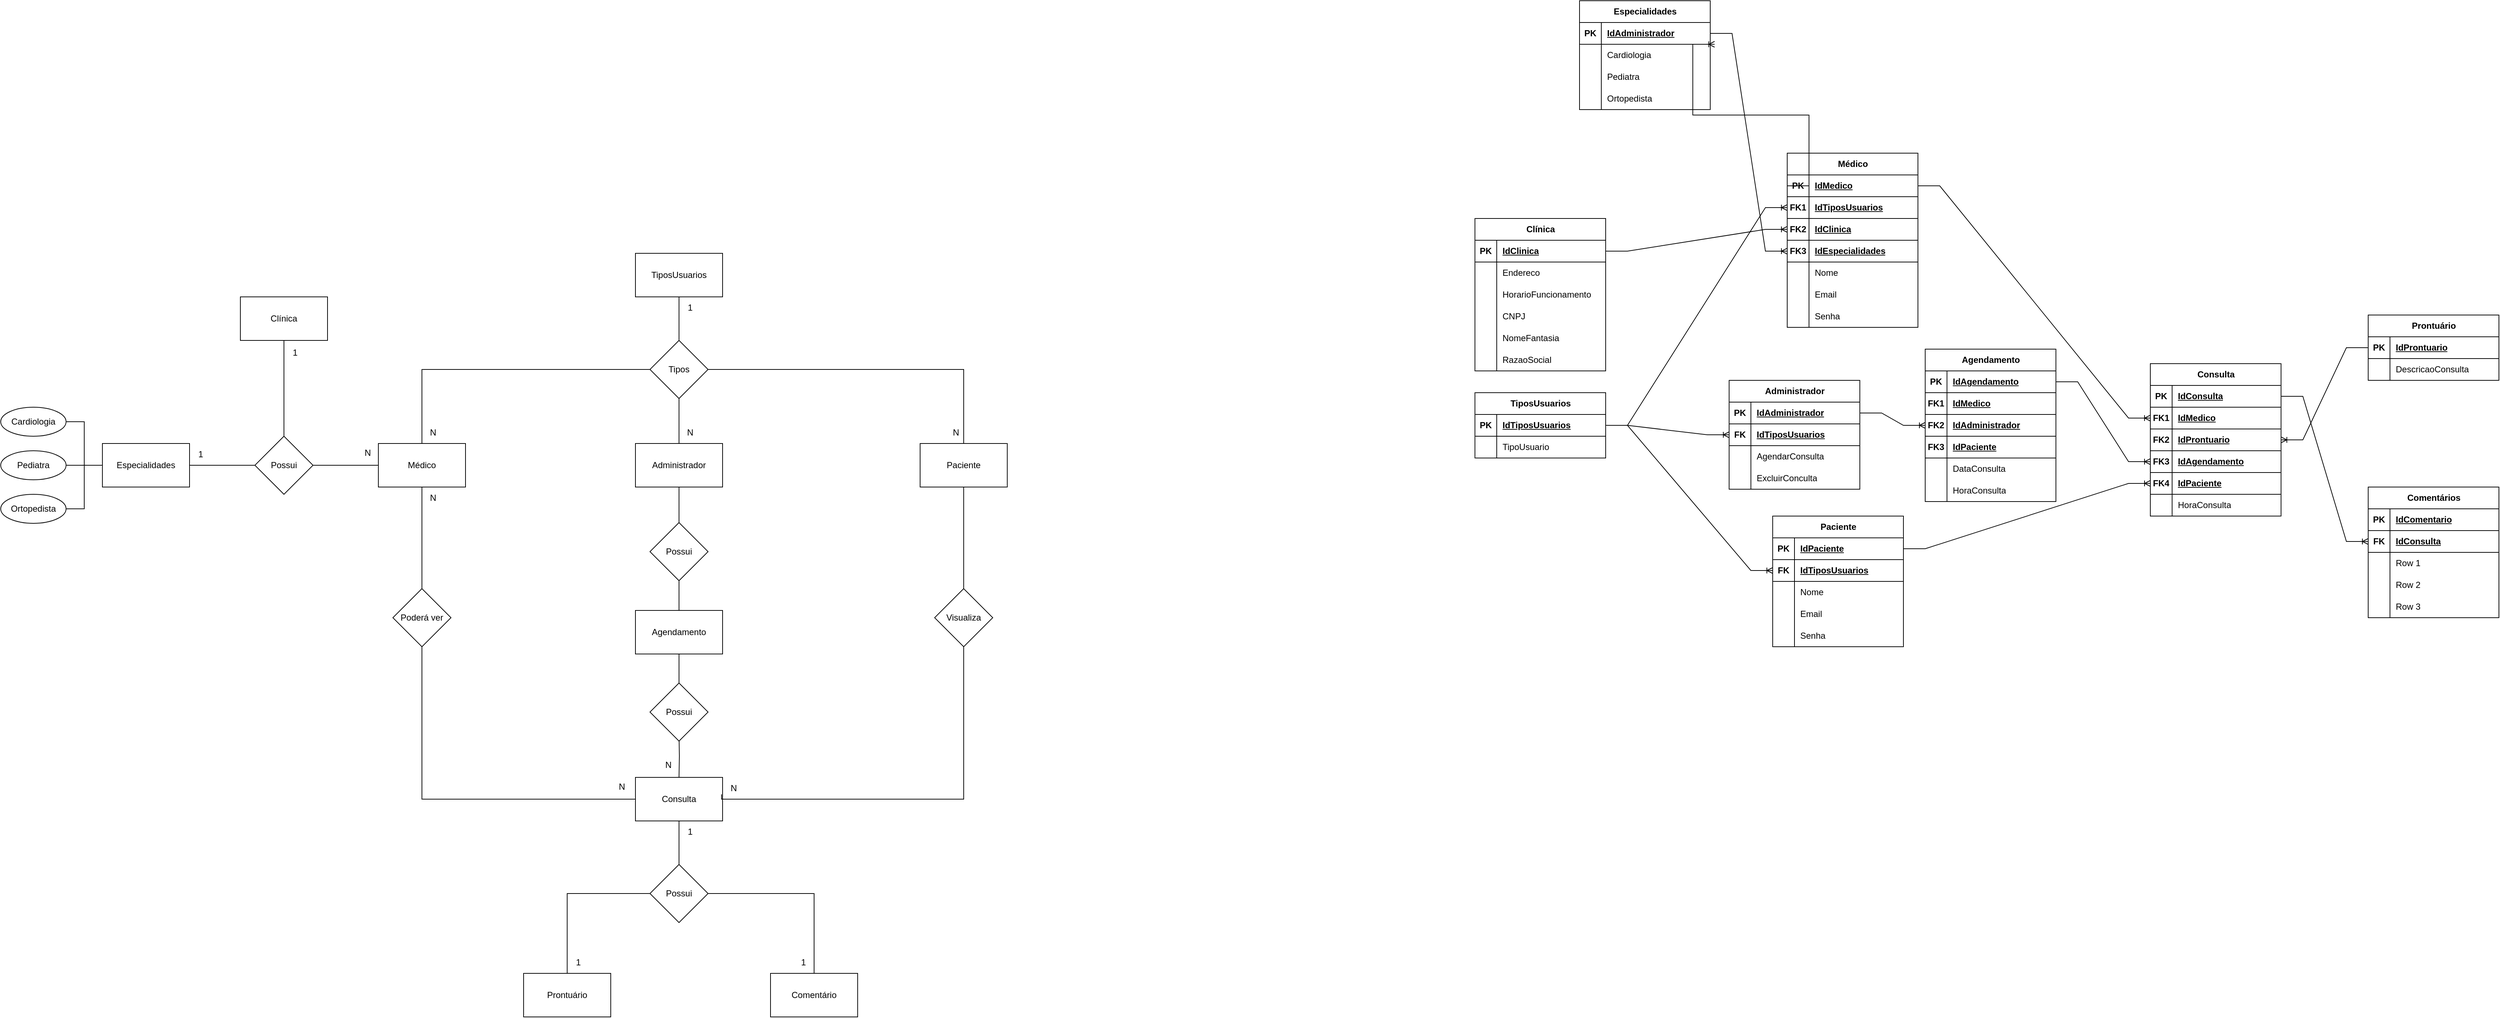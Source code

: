 <mxfile version="21.6.8" type="device">
  <diagram name="Página-1" id="4GmuMkmDxcdqSPlY7z_T">
    <mxGraphModel dx="2327" dy="1989" grid="1" gridSize="10" guides="1" tooltips="1" connect="1" arrows="1" fold="1" page="1" pageScale="1" pageWidth="827" pageHeight="1169" math="0" shadow="0">
      <root>
        <mxCell id="0" />
        <mxCell id="1" parent="0" />
        <mxCell id="PN7PD7oy8qjgqgQfhAYA-147" value="" style="edgeStyle=orthogonalEdgeStyle;rounded=0;orthogonalLoop=1;jettySize=auto;html=1;endArrow=none;endFill=0;" edge="1" parent="1" source="rpVOYpcNJau2AA6MGHlx-2" target="PN7PD7oy8qjgqgQfhAYA-145">
          <mxGeometry relative="1" as="geometry" />
        </mxCell>
        <mxCell id="rpVOYpcNJau2AA6MGHlx-2" value="Consulta" style="whiteSpace=wrap;html=1;" parent="1" vertex="1">
          <mxGeometry x="354" y="480" width="120" height="60" as="geometry" />
        </mxCell>
        <mxCell id="rpVOYpcNJau2AA6MGHlx-5" value="" style="edgeStyle=orthogonalEdgeStyle;rounded=0;orthogonalLoop=1;jettySize=auto;html=1;endArrow=none;endFill=0;" parent="1" source="rpVOYpcNJau2AA6MGHlx-6" target="rpVOYpcNJau2AA6MGHlx-18" edge="1">
          <mxGeometry relative="1" as="geometry" />
        </mxCell>
        <mxCell id="PN7PD7oy8qjgqgQfhAYA-124" value="" style="edgeStyle=orthogonalEdgeStyle;rounded=0;orthogonalLoop=1;jettySize=auto;html=1;endArrow=none;endFill=0;" edge="1" parent="1" source="rpVOYpcNJau2AA6MGHlx-6" target="PN7PD7oy8qjgqgQfhAYA-123">
          <mxGeometry relative="1" as="geometry" />
        </mxCell>
        <mxCell id="rpVOYpcNJau2AA6MGHlx-6" value="Médico" style="whiteSpace=wrap;html=1;" parent="1" vertex="1">
          <mxGeometry y="20" width="120" height="60" as="geometry" />
        </mxCell>
        <mxCell id="rpVOYpcNJau2AA6MGHlx-7" value="" style="edgeStyle=orthogonalEdgeStyle;rounded=0;orthogonalLoop=1;jettySize=auto;html=1;endArrow=none;endFill=0;" parent="1" source="rpVOYpcNJau2AA6MGHlx-8" target="rpVOYpcNJau2AA6MGHlx-20" edge="1">
          <mxGeometry relative="1" as="geometry" />
        </mxCell>
        <mxCell id="rpVOYpcNJau2AA6MGHlx-8" value="Paciente" style="whiteSpace=wrap;html=1;" parent="1" vertex="1">
          <mxGeometry x="746" y="20" width="120" height="60" as="geometry" />
        </mxCell>
        <mxCell id="rpVOYpcNJau2AA6MGHlx-13" value="" style="edgeStyle=orthogonalEdgeStyle;rounded=0;orthogonalLoop=1;jettySize=auto;html=1;endArrow=none;endFill=0;" parent="1" source="rpVOYpcNJau2AA6MGHlx-14" target="rpVOYpcNJau2AA6MGHlx-16" edge="1">
          <mxGeometry relative="1" as="geometry" />
        </mxCell>
        <mxCell id="rpVOYpcNJau2AA6MGHlx-14" value="Administrador" style="whiteSpace=wrap;html=1;" parent="1" vertex="1">
          <mxGeometry x="354" y="20" width="120" height="60" as="geometry" />
        </mxCell>
        <mxCell id="rpVOYpcNJau2AA6MGHlx-15" value="" style="edgeStyle=orthogonalEdgeStyle;rounded=0;orthogonalLoop=1;jettySize=auto;html=1;endArrow=none;endFill=0;" parent="1" target="rpVOYpcNJau2AA6MGHlx-2" edge="1">
          <mxGeometry relative="1" as="geometry">
            <mxPoint x="414" y="420" as="sourcePoint" />
          </mxGeometry>
        </mxCell>
        <mxCell id="PN7PD7oy8qjgqgQfhAYA-317" value="" style="edgeStyle=orthogonalEdgeStyle;rounded=0;orthogonalLoop=1;jettySize=auto;html=1;endArrow=none;endFill=0;" edge="1" parent="1" source="rpVOYpcNJau2AA6MGHlx-16" target="PN7PD7oy8qjgqgQfhAYA-314">
          <mxGeometry relative="1" as="geometry" />
        </mxCell>
        <mxCell id="rpVOYpcNJau2AA6MGHlx-16" value="Possui" style="rhombus;whiteSpace=wrap;html=1;" parent="1" vertex="1">
          <mxGeometry x="374" y="129" width="80" height="80" as="geometry" />
        </mxCell>
        <mxCell id="rpVOYpcNJau2AA6MGHlx-17" style="edgeStyle=orthogonalEdgeStyle;rounded=0;orthogonalLoop=1;jettySize=auto;html=1;entryX=0;entryY=0.5;entryDx=0;entryDy=0;endArrow=none;endFill=0;exitX=0.5;exitY=1;exitDx=0;exitDy=0;" parent="1" source="rpVOYpcNJau2AA6MGHlx-18" target="rpVOYpcNJau2AA6MGHlx-2" edge="1">
          <mxGeometry relative="1" as="geometry">
            <Array as="points">
              <mxPoint x="60" y="510" />
            </Array>
            <mxPoint x="60.0" y="430.0" as="sourcePoint" />
          </mxGeometry>
        </mxCell>
        <mxCell id="rpVOYpcNJau2AA6MGHlx-18" value="Poderá ver" style="rhombus;whiteSpace=wrap;html=1;" parent="1" vertex="1">
          <mxGeometry x="20" y="220" width="80" height="80" as="geometry" />
        </mxCell>
        <mxCell id="rpVOYpcNJau2AA6MGHlx-19" style="edgeStyle=orthogonalEdgeStyle;rounded=0;orthogonalLoop=1;jettySize=auto;html=1;entryX=0.988;entryY=0.39;entryDx=0;entryDy=0;endArrow=none;endFill=0;entryPerimeter=0;exitX=0.5;exitY=1;exitDx=0;exitDy=0;" parent="1" source="rpVOYpcNJau2AA6MGHlx-20" target="rpVOYpcNJau2AA6MGHlx-2" edge="1">
          <mxGeometry relative="1" as="geometry">
            <mxPoint x="640" y="510" as="targetPoint" />
            <Array as="points">
              <mxPoint x="806" y="510" />
              <mxPoint x="473" y="510" />
            </Array>
            <mxPoint x="806" y="420" as="sourcePoint" />
          </mxGeometry>
        </mxCell>
        <mxCell id="rpVOYpcNJau2AA6MGHlx-20" value="Visualiza" style="rhombus;whiteSpace=wrap;html=1;" parent="1" vertex="1">
          <mxGeometry x="766" y="220" width="80" height="80" as="geometry" />
        </mxCell>
        <mxCell id="rpVOYpcNJau2AA6MGHlx-21" value="" style="edgeStyle=orthogonalEdgeStyle;rounded=0;orthogonalLoop=1;jettySize=auto;html=1;endArrow=none;endFill=0;" parent="1" source="rpVOYpcNJau2AA6MGHlx-22" target="rpVOYpcNJau2AA6MGHlx-26" edge="1">
          <mxGeometry relative="1" as="geometry" />
        </mxCell>
        <mxCell id="rpVOYpcNJau2AA6MGHlx-22" value="TiposUsuarios" style="whiteSpace=wrap;html=1;" parent="1" vertex="1">
          <mxGeometry x="354" y="-242" width="120" height="60" as="geometry" />
        </mxCell>
        <mxCell id="rpVOYpcNJau2AA6MGHlx-23" value="" style="edgeStyle=orthogonalEdgeStyle;rounded=0;orthogonalLoop=1;jettySize=auto;html=1;endArrow=none;endFill=0;" parent="1" source="rpVOYpcNJau2AA6MGHlx-26" target="rpVOYpcNJau2AA6MGHlx-14" edge="1">
          <mxGeometry relative="1" as="geometry" />
        </mxCell>
        <mxCell id="rpVOYpcNJau2AA6MGHlx-24" style="edgeStyle=orthogonalEdgeStyle;rounded=0;orthogonalLoop=1;jettySize=auto;html=1;endArrow=none;endFill=0;" parent="1" source="rpVOYpcNJau2AA6MGHlx-26" target="rpVOYpcNJau2AA6MGHlx-6" edge="1">
          <mxGeometry relative="1" as="geometry" />
        </mxCell>
        <mxCell id="rpVOYpcNJau2AA6MGHlx-25" style="edgeStyle=orthogonalEdgeStyle;rounded=0;orthogonalLoop=1;jettySize=auto;html=1;endArrow=none;endFill=0;" parent="1" source="rpVOYpcNJau2AA6MGHlx-26" target="rpVOYpcNJau2AA6MGHlx-8" edge="1">
          <mxGeometry relative="1" as="geometry" />
        </mxCell>
        <mxCell id="rpVOYpcNJau2AA6MGHlx-26" value="Tipos" style="rhombus;whiteSpace=wrap;html=1;" parent="1" vertex="1">
          <mxGeometry x="374" y="-122" width="80" height="80" as="geometry" />
        </mxCell>
        <mxCell id="PN7PD7oy8qjgqgQfhAYA-1" value="TiposUsuarios" style="shape=table;startSize=30;container=1;collapsible=1;childLayout=tableLayout;fixedRows=1;rowLines=0;fontStyle=1;align=center;resizeLast=1;html=1;" vertex="1" parent="1">
          <mxGeometry x="1510" y="-50" width="180" height="90" as="geometry" />
        </mxCell>
        <mxCell id="PN7PD7oy8qjgqgQfhAYA-2" value="" style="shape=tableRow;horizontal=0;startSize=0;swimlaneHead=0;swimlaneBody=0;fillColor=none;collapsible=0;dropTarget=0;points=[[0,0.5],[1,0.5]];portConstraint=eastwest;top=0;left=0;right=0;bottom=1;" vertex="1" parent="PN7PD7oy8qjgqgQfhAYA-1">
          <mxGeometry y="30" width="180" height="30" as="geometry" />
        </mxCell>
        <mxCell id="PN7PD7oy8qjgqgQfhAYA-3" value="PK" style="shape=partialRectangle;connectable=0;fillColor=none;top=0;left=0;bottom=0;right=0;fontStyle=1;overflow=hidden;whiteSpace=wrap;html=1;" vertex="1" parent="PN7PD7oy8qjgqgQfhAYA-2">
          <mxGeometry width="30" height="30" as="geometry">
            <mxRectangle width="30" height="30" as="alternateBounds" />
          </mxGeometry>
        </mxCell>
        <mxCell id="PN7PD7oy8qjgqgQfhAYA-4" value="IdTiposUsuarios" style="shape=partialRectangle;connectable=0;fillColor=none;top=0;left=0;bottom=0;right=0;align=left;spacingLeft=6;fontStyle=5;overflow=hidden;whiteSpace=wrap;html=1;" vertex="1" parent="PN7PD7oy8qjgqgQfhAYA-2">
          <mxGeometry x="30" width="150" height="30" as="geometry">
            <mxRectangle width="150" height="30" as="alternateBounds" />
          </mxGeometry>
        </mxCell>
        <mxCell id="PN7PD7oy8qjgqgQfhAYA-5" value="" style="shape=tableRow;horizontal=0;startSize=0;swimlaneHead=0;swimlaneBody=0;fillColor=none;collapsible=0;dropTarget=0;points=[[0,0.5],[1,0.5]];portConstraint=eastwest;top=0;left=0;right=0;bottom=0;" vertex="1" parent="PN7PD7oy8qjgqgQfhAYA-1">
          <mxGeometry y="60" width="180" height="30" as="geometry" />
        </mxCell>
        <mxCell id="PN7PD7oy8qjgqgQfhAYA-6" value="" style="shape=partialRectangle;connectable=0;fillColor=none;top=0;left=0;bottom=0;right=0;editable=1;overflow=hidden;whiteSpace=wrap;html=1;" vertex="1" parent="PN7PD7oy8qjgqgQfhAYA-5">
          <mxGeometry width="30" height="30" as="geometry">
            <mxRectangle width="30" height="30" as="alternateBounds" />
          </mxGeometry>
        </mxCell>
        <mxCell id="PN7PD7oy8qjgqgQfhAYA-7" value="TipoUsuario" style="shape=partialRectangle;connectable=0;fillColor=none;top=0;left=0;bottom=0;right=0;align=left;spacingLeft=6;overflow=hidden;whiteSpace=wrap;html=1;" vertex="1" parent="PN7PD7oy8qjgqgQfhAYA-5">
          <mxGeometry x="30" width="150" height="30" as="geometry">
            <mxRectangle width="150" height="30" as="alternateBounds" />
          </mxGeometry>
        </mxCell>
        <mxCell id="PN7PD7oy8qjgqgQfhAYA-14" value="Administrador" style="shape=table;startSize=30;container=1;collapsible=1;childLayout=tableLayout;fixedRows=1;rowLines=0;fontStyle=1;align=center;resizeLast=1;html=1;" vertex="1" parent="1">
          <mxGeometry x="1860" y="-67" width="180" height="150" as="geometry" />
        </mxCell>
        <mxCell id="PN7PD7oy8qjgqgQfhAYA-169" style="shape=tableRow;horizontal=0;startSize=0;swimlaneHead=0;swimlaneBody=0;fillColor=none;collapsible=0;dropTarget=0;points=[[0,0.5],[1,0.5]];portConstraint=eastwest;top=0;left=0;right=0;bottom=1;" vertex="1" parent="PN7PD7oy8qjgqgQfhAYA-14">
          <mxGeometry y="30" width="180" height="30" as="geometry" />
        </mxCell>
        <mxCell id="PN7PD7oy8qjgqgQfhAYA-170" value="PK" style="shape=partialRectangle;connectable=0;fillColor=none;top=0;left=0;bottom=0;right=0;fontStyle=1;overflow=hidden;whiteSpace=wrap;html=1;" vertex="1" parent="PN7PD7oy8qjgqgQfhAYA-169">
          <mxGeometry width="30" height="30" as="geometry">
            <mxRectangle width="30" height="30" as="alternateBounds" />
          </mxGeometry>
        </mxCell>
        <mxCell id="PN7PD7oy8qjgqgQfhAYA-171" value="IdAdministrador" style="shape=partialRectangle;connectable=0;fillColor=none;top=0;left=0;bottom=0;right=0;align=left;spacingLeft=6;fontStyle=5;overflow=hidden;whiteSpace=wrap;html=1;" vertex="1" parent="PN7PD7oy8qjgqgQfhAYA-169">
          <mxGeometry x="30" width="150" height="30" as="geometry">
            <mxRectangle width="150" height="30" as="alternateBounds" />
          </mxGeometry>
        </mxCell>
        <mxCell id="PN7PD7oy8qjgqgQfhAYA-269" style="shape=tableRow;horizontal=0;startSize=0;swimlaneHead=0;swimlaneBody=0;fillColor=none;collapsible=0;dropTarget=0;points=[[0,0.5],[1,0.5]];portConstraint=eastwest;top=0;left=0;right=0;bottom=1;" vertex="1" parent="PN7PD7oy8qjgqgQfhAYA-14">
          <mxGeometry y="60" width="180" height="30" as="geometry" />
        </mxCell>
        <mxCell id="PN7PD7oy8qjgqgQfhAYA-270" value="FK" style="shape=partialRectangle;connectable=0;fillColor=none;top=0;left=0;bottom=0;right=0;fontStyle=1;overflow=hidden;whiteSpace=wrap;html=1;" vertex="1" parent="PN7PD7oy8qjgqgQfhAYA-269">
          <mxGeometry width="30" height="30" as="geometry">
            <mxRectangle width="30" height="30" as="alternateBounds" />
          </mxGeometry>
        </mxCell>
        <mxCell id="PN7PD7oy8qjgqgQfhAYA-271" value="IdTiposUsuarios" style="shape=partialRectangle;connectable=0;fillColor=none;top=0;left=0;bottom=0;right=0;align=left;spacingLeft=6;fontStyle=5;overflow=hidden;whiteSpace=wrap;html=1;" vertex="1" parent="PN7PD7oy8qjgqgQfhAYA-269">
          <mxGeometry x="30" width="150" height="30" as="geometry">
            <mxRectangle width="150" height="30" as="alternateBounds" />
          </mxGeometry>
        </mxCell>
        <mxCell id="PN7PD7oy8qjgqgQfhAYA-21" value="" style="shape=tableRow;horizontal=0;startSize=0;swimlaneHead=0;swimlaneBody=0;fillColor=none;collapsible=0;dropTarget=0;points=[[0,0.5],[1,0.5]];portConstraint=eastwest;top=0;left=0;right=0;bottom=0;" vertex="1" parent="PN7PD7oy8qjgqgQfhAYA-14">
          <mxGeometry y="90" width="180" height="30" as="geometry" />
        </mxCell>
        <mxCell id="PN7PD7oy8qjgqgQfhAYA-22" value="" style="shape=partialRectangle;connectable=0;fillColor=none;top=0;left=0;bottom=0;right=0;editable=1;overflow=hidden;whiteSpace=wrap;html=1;" vertex="1" parent="PN7PD7oy8qjgqgQfhAYA-21">
          <mxGeometry width="30" height="30" as="geometry">
            <mxRectangle width="30" height="30" as="alternateBounds" />
          </mxGeometry>
        </mxCell>
        <mxCell id="PN7PD7oy8qjgqgQfhAYA-23" value="AgendarConsulta" style="shape=partialRectangle;connectable=0;fillColor=none;top=0;left=0;bottom=0;right=0;align=left;spacingLeft=6;overflow=hidden;whiteSpace=wrap;html=1;" vertex="1" parent="PN7PD7oy8qjgqgQfhAYA-21">
          <mxGeometry x="30" width="150" height="30" as="geometry">
            <mxRectangle width="150" height="30" as="alternateBounds" />
          </mxGeometry>
        </mxCell>
        <mxCell id="PN7PD7oy8qjgqgQfhAYA-197" style="shape=tableRow;horizontal=0;startSize=0;swimlaneHead=0;swimlaneBody=0;fillColor=none;collapsible=0;dropTarget=0;points=[[0,0.5],[1,0.5]];portConstraint=eastwest;top=0;left=0;right=0;bottom=0;" vertex="1" parent="PN7PD7oy8qjgqgQfhAYA-14">
          <mxGeometry y="120" width="180" height="30" as="geometry" />
        </mxCell>
        <mxCell id="PN7PD7oy8qjgqgQfhAYA-198" style="shape=partialRectangle;connectable=0;fillColor=none;top=0;left=0;bottom=0;right=0;editable=1;overflow=hidden;whiteSpace=wrap;html=1;" vertex="1" parent="PN7PD7oy8qjgqgQfhAYA-197">
          <mxGeometry width="30" height="30" as="geometry">
            <mxRectangle width="30" height="30" as="alternateBounds" />
          </mxGeometry>
        </mxCell>
        <mxCell id="PN7PD7oy8qjgqgQfhAYA-199" value="ExcluirConculta" style="shape=partialRectangle;connectable=0;fillColor=none;top=0;left=0;bottom=0;right=0;align=left;spacingLeft=6;overflow=hidden;whiteSpace=wrap;html=1;" vertex="1" parent="PN7PD7oy8qjgqgQfhAYA-197">
          <mxGeometry x="30" width="150" height="30" as="geometry">
            <mxRectangle width="150" height="30" as="alternateBounds" />
          </mxGeometry>
        </mxCell>
        <mxCell id="PN7PD7oy8qjgqgQfhAYA-27" value="Médico" style="shape=table;startSize=30;container=1;collapsible=1;childLayout=tableLayout;fixedRows=1;rowLines=0;fontStyle=1;align=center;resizeLast=1;html=1;" vertex="1" parent="1">
          <mxGeometry x="1940" y="-380" width="180" height="240" as="geometry" />
        </mxCell>
        <mxCell id="PN7PD7oy8qjgqgQfhAYA-28" value="" style="shape=tableRow;horizontal=0;startSize=0;swimlaneHead=0;swimlaneBody=0;fillColor=none;collapsible=0;dropTarget=0;points=[[0,0.5],[1,0.5]];portConstraint=eastwest;top=0;left=0;right=0;bottom=1;" vertex="1" parent="PN7PD7oy8qjgqgQfhAYA-27">
          <mxGeometry y="30" width="180" height="30" as="geometry" />
        </mxCell>
        <mxCell id="PN7PD7oy8qjgqgQfhAYA-29" value="PK" style="shape=partialRectangle;connectable=0;fillColor=none;top=0;left=0;bottom=0;right=0;fontStyle=1;overflow=hidden;whiteSpace=wrap;html=1;" vertex="1" parent="PN7PD7oy8qjgqgQfhAYA-28">
          <mxGeometry width="30" height="30" as="geometry">
            <mxRectangle width="30" height="30" as="alternateBounds" />
          </mxGeometry>
        </mxCell>
        <mxCell id="PN7PD7oy8qjgqgQfhAYA-30" value="IdMedico" style="shape=partialRectangle;connectable=0;fillColor=none;top=0;left=0;bottom=0;right=0;align=left;spacingLeft=6;fontStyle=5;overflow=hidden;whiteSpace=wrap;html=1;" vertex="1" parent="PN7PD7oy8qjgqgQfhAYA-28">
          <mxGeometry x="30" width="150" height="30" as="geometry">
            <mxRectangle width="150" height="30" as="alternateBounds" />
          </mxGeometry>
        </mxCell>
        <mxCell id="PN7PD7oy8qjgqgQfhAYA-172" style="shape=tableRow;horizontal=0;startSize=0;swimlaneHead=0;swimlaneBody=0;fillColor=none;collapsible=0;dropTarget=0;points=[[0,0.5],[1,0.5]];portConstraint=eastwest;top=0;left=0;right=0;bottom=1;" vertex="1" parent="PN7PD7oy8qjgqgQfhAYA-27">
          <mxGeometry y="60" width="180" height="30" as="geometry" />
        </mxCell>
        <mxCell id="PN7PD7oy8qjgqgQfhAYA-173" value="FK1" style="shape=partialRectangle;connectable=0;fillColor=none;top=0;left=0;bottom=0;right=0;fontStyle=1;overflow=hidden;whiteSpace=wrap;html=1;" vertex="1" parent="PN7PD7oy8qjgqgQfhAYA-172">
          <mxGeometry width="30" height="30" as="geometry">
            <mxRectangle width="30" height="30" as="alternateBounds" />
          </mxGeometry>
        </mxCell>
        <mxCell id="PN7PD7oy8qjgqgQfhAYA-174" value="IdTiposUsuarios" style="shape=partialRectangle;connectable=0;fillColor=none;top=0;left=0;bottom=0;right=0;align=left;spacingLeft=6;fontStyle=5;overflow=hidden;whiteSpace=wrap;html=1;" vertex="1" parent="PN7PD7oy8qjgqgQfhAYA-172">
          <mxGeometry x="30" width="150" height="30" as="geometry">
            <mxRectangle width="150" height="30" as="alternateBounds" />
          </mxGeometry>
        </mxCell>
        <mxCell id="PN7PD7oy8qjgqgQfhAYA-310" style="shape=tableRow;horizontal=0;startSize=0;swimlaneHead=0;swimlaneBody=0;fillColor=none;collapsible=0;dropTarget=0;points=[[0,0.5],[1,0.5]];portConstraint=eastwest;top=0;left=0;right=0;bottom=1;" vertex="1" parent="PN7PD7oy8qjgqgQfhAYA-27">
          <mxGeometry y="90" width="180" height="30" as="geometry" />
        </mxCell>
        <mxCell id="PN7PD7oy8qjgqgQfhAYA-311" value="FK2" style="shape=partialRectangle;connectable=0;fillColor=none;top=0;left=0;bottom=0;right=0;fontStyle=1;overflow=hidden;whiteSpace=wrap;html=1;" vertex="1" parent="PN7PD7oy8qjgqgQfhAYA-310">
          <mxGeometry width="30" height="30" as="geometry">
            <mxRectangle width="30" height="30" as="alternateBounds" />
          </mxGeometry>
        </mxCell>
        <mxCell id="PN7PD7oy8qjgqgQfhAYA-312" value="IdClinica" style="shape=partialRectangle;connectable=0;fillColor=none;top=0;left=0;bottom=0;right=0;align=left;spacingLeft=6;fontStyle=5;overflow=hidden;whiteSpace=wrap;html=1;" vertex="1" parent="PN7PD7oy8qjgqgQfhAYA-310">
          <mxGeometry x="30" width="150" height="30" as="geometry">
            <mxRectangle width="150" height="30" as="alternateBounds" />
          </mxGeometry>
        </mxCell>
        <mxCell id="PN7PD7oy8qjgqgQfhAYA-338" style="shape=tableRow;horizontal=0;startSize=0;swimlaneHead=0;swimlaneBody=0;fillColor=none;collapsible=0;dropTarget=0;points=[[0,0.5],[1,0.5]];portConstraint=eastwest;top=0;left=0;right=0;bottom=1;" vertex="1" parent="PN7PD7oy8qjgqgQfhAYA-27">
          <mxGeometry y="120" width="180" height="30" as="geometry" />
        </mxCell>
        <mxCell id="PN7PD7oy8qjgqgQfhAYA-339" value="FK3" style="shape=partialRectangle;connectable=0;fillColor=none;top=0;left=0;bottom=0;right=0;fontStyle=1;overflow=hidden;whiteSpace=wrap;html=1;" vertex="1" parent="PN7PD7oy8qjgqgQfhAYA-338">
          <mxGeometry width="30" height="30" as="geometry">
            <mxRectangle width="30" height="30" as="alternateBounds" />
          </mxGeometry>
        </mxCell>
        <mxCell id="PN7PD7oy8qjgqgQfhAYA-340" value="IdEspecialidades" style="shape=partialRectangle;connectable=0;fillColor=none;top=0;left=0;bottom=0;right=0;align=left;spacingLeft=6;fontStyle=5;overflow=hidden;whiteSpace=wrap;html=1;" vertex="1" parent="PN7PD7oy8qjgqgQfhAYA-338">
          <mxGeometry x="30" width="150" height="30" as="geometry">
            <mxRectangle width="150" height="30" as="alternateBounds" />
          </mxGeometry>
        </mxCell>
        <mxCell id="PN7PD7oy8qjgqgQfhAYA-160" style="shape=tableRow;horizontal=0;startSize=0;swimlaneHead=0;swimlaneBody=0;fillColor=none;collapsible=0;dropTarget=0;points=[[0,0.5],[1,0.5]];portConstraint=eastwest;top=0;left=0;right=0;bottom=0;" vertex="1" parent="PN7PD7oy8qjgqgQfhAYA-27">
          <mxGeometry y="150" width="180" height="30" as="geometry" />
        </mxCell>
        <mxCell id="PN7PD7oy8qjgqgQfhAYA-161" style="shape=partialRectangle;connectable=0;fillColor=none;top=0;left=0;bottom=0;right=0;editable=1;overflow=hidden;whiteSpace=wrap;html=1;" vertex="1" parent="PN7PD7oy8qjgqgQfhAYA-160">
          <mxGeometry width="30" height="30" as="geometry">
            <mxRectangle width="30" height="30" as="alternateBounds" />
          </mxGeometry>
        </mxCell>
        <mxCell id="PN7PD7oy8qjgqgQfhAYA-162" value="Nome" style="shape=partialRectangle;connectable=0;fillColor=none;top=0;left=0;bottom=0;right=0;align=left;spacingLeft=6;overflow=hidden;whiteSpace=wrap;html=1;" vertex="1" parent="PN7PD7oy8qjgqgQfhAYA-160">
          <mxGeometry x="30" width="150" height="30" as="geometry">
            <mxRectangle width="150" height="30" as="alternateBounds" />
          </mxGeometry>
        </mxCell>
        <mxCell id="PN7PD7oy8qjgqgQfhAYA-31" value="" style="shape=tableRow;horizontal=0;startSize=0;swimlaneHead=0;swimlaneBody=0;fillColor=none;collapsible=0;dropTarget=0;points=[[0,0.5],[1,0.5]];portConstraint=eastwest;top=0;left=0;right=0;bottom=0;" vertex="1" parent="PN7PD7oy8qjgqgQfhAYA-27">
          <mxGeometry y="180" width="180" height="30" as="geometry" />
        </mxCell>
        <mxCell id="PN7PD7oy8qjgqgQfhAYA-32" value="" style="shape=partialRectangle;connectable=0;fillColor=none;top=0;left=0;bottom=0;right=0;editable=1;overflow=hidden;whiteSpace=wrap;html=1;" vertex="1" parent="PN7PD7oy8qjgqgQfhAYA-31">
          <mxGeometry width="30" height="30" as="geometry">
            <mxRectangle width="30" height="30" as="alternateBounds" />
          </mxGeometry>
        </mxCell>
        <mxCell id="PN7PD7oy8qjgqgQfhAYA-33" value="Email" style="shape=partialRectangle;connectable=0;fillColor=none;top=0;left=0;bottom=0;right=0;align=left;spacingLeft=6;overflow=hidden;whiteSpace=wrap;html=1;" vertex="1" parent="PN7PD7oy8qjgqgQfhAYA-31">
          <mxGeometry x="30" width="150" height="30" as="geometry">
            <mxRectangle width="150" height="30" as="alternateBounds" />
          </mxGeometry>
        </mxCell>
        <mxCell id="PN7PD7oy8qjgqgQfhAYA-34" value="" style="shape=tableRow;horizontal=0;startSize=0;swimlaneHead=0;swimlaneBody=0;fillColor=none;collapsible=0;dropTarget=0;points=[[0,0.5],[1,0.5]];portConstraint=eastwest;top=0;left=0;right=0;bottom=0;" vertex="1" parent="PN7PD7oy8qjgqgQfhAYA-27">
          <mxGeometry y="210" width="180" height="30" as="geometry" />
        </mxCell>
        <mxCell id="PN7PD7oy8qjgqgQfhAYA-35" value="" style="shape=partialRectangle;connectable=0;fillColor=none;top=0;left=0;bottom=0;right=0;editable=1;overflow=hidden;whiteSpace=wrap;html=1;" vertex="1" parent="PN7PD7oy8qjgqgQfhAYA-34">
          <mxGeometry width="30" height="30" as="geometry">
            <mxRectangle width="30" height="30" as="alternateBounds" />
          </mxGeometry>
        </mxCell>
        <mxCell id="PN7PD7oy8qjgqgQfhAYA-36" value="Senha" style="shape=partialRectangle;connectable=0;fillColor=none;top=0;left=0;bottom=0;right=0;align=left;spacingLeft=6;overflow=hidden;whiteSpace=wrap;html=1;" vertex="1" parent="PN7PD7oy8qjgqgQfhAYA-34">
          <mxGeometry x="30" width="150" height="30" as="geometry">
            <mxRectangle width="150" height="30" as="alternateBounds" />
          </mxGeometry>
        </mxCell>
        <mxCell id="PN7PD7oy8qjgqgQfhAYA-40" value="Paciente" style="shape=table;startSize=30;container=1;collapsible=1;childLayout=tableLayout;fixedRows=1;rowLines=0;fontStyle=1;align=center;resizeLast=1;html=1;" vertex="1" parent="1">
          <mxGeometry x="1920" y="120" width="180" height="180" as="geometry" />
        </mxCell>
        <mxCell id="PN7PD7oy8qjgqgQfhAYA-41" value="" style="shape=tableRow;horizontal=0;startSize=0;swimlaneHead=0;swimlaneBody=0;fillColor=none;collapsible=0;dropTarget=0;points=[[0,0.5],[1,0.5]];portConstraint=eastwest;top=0;left=0;right=0;bottom=1;" vertex="1" parent="PN7PD7oy8qjgqgQfhAYA-40">
          <mxGeometry y="30" width="180" height="30" as="geometry" />
        </mxCell>
        <mxCell id="PN7PD7oy8qjgqgQfhAYA-42" value="PK" style="shape=partialRectangle;connectable=0;fillColor=none;top=0;left=0;bottom=0;right=0;fontStyle=1;overflow=hidden;whiteSpace=wrap;html=1;" vertex="1" parent="PN7PD7oy8qjgqgQfhAYA-41">
          <mxGeometry width="30" height="30" as="geometry">
            <mxRectangle width="30" height="30" as="alternateBounds" />
          </mxGeometry>
        </mxCell>
        <mxCell id="PN7PD7oy8qjgqgQfhAYA-43" value="IdPaciente" style="shape=partialRectangle;connectable=0;fillColor=none;top=0;left=0;bottom=0;right=0;align=left;spacingLeft=6;fontStyle=5;overflow=hidden;whiteSpace=wrap;html=1;" vertex="1" parent="PN7PD7oy8qjgqgQfhAYA-41">
          <mxGeometry x="30" width="150" height="30" as="geometry">
            <mxRectangle width="150" height="30" as="alternateBounds" />
          </mxGeometry>
        </mxCell>
        <mxCell id="PN7PD7oy8qjgqgQfhAYA-175" style="shape=tableRow;horizontal=0;startSize=0;swimlaneHead=0;swimlaneBody=0;fillColor=none;collapsible=0;dropTarget=0;points=[[0,0.5],[1,0.5]];portConstraint=eastwest;top=0;left=0;right=0;bottom=1;" vertex="1" parent="PN7PD7oy8qjgqgQfhAYA-40">
          <mxGeometry y="60" width="180" height="30" as="geometry" />
        </mxCell>
        <mxCell id="PN7PD7oy8qjgqgQfhAYA-176" value="FK" style="shape=partialRectangle;connectable=0;fillColor=none;top=0;left=0;bottom=0;right=0;fontStyle=1;overflow=hidden;whiteSpace=wrap;html=1;" vertex="1" parent="PN7PD7oy8qjgqgQfhAYA-175">
          <mxGeometry width="30" height="30" as="geometry">
            <mxRectangle width="30" height="30" as="alternateBounds" />
          </mxGeometry>
        </mxCell>
        <mxCell id="PN7PD7oy8qjgqgQfhAYA-177" value="IdTiposUsuarios" style="shape=partialRectangle;connectable=0;fillColor=none;top=0;left=0;bottom=0;right=0;align=left;spacingLeft=6;fontStyle=5;overflow=hidden;whiteSpace=wrap;html=1;" vertex="1" parent="PN7PD7oy8qjgqgQfhAYA-175">
          <mxGeometry x="30" width="150" height="30" as="geometry">
            <mxRectangle width="150" height="30" as="alternateBounds" />
          </mxGeometry>
        </mxCell>
        <mxCell id="PN7PD7oy8qjgqgQfhAYA-154" style="shape=tableRow;horizontal=0;startSize=0;swimlaneHead=0;swimlaneBody=0;fillColor=none;collapsible=0;dropTarget=0;points=[[0,0.5],[1,0.5]];portConstraint=eastwest;top=0;left=0;right=0;bottom=0;" vertex="1" parent="PN7PD7oy8qjgqgQfhAYA-40">
          <mxGeometry y="90" width="180" height="30" as="geometry" />
        </mxCell>
        <mxCell id="PN7PD7oy8qjgqgQfhAYA-155" style="shape=partialRectangle;connectable=0;fillColor=none;top=0;left=0;bottom=0;right=0;editable=1;overflow=hidden;whiteSpace=wrap;html=1;" vertex="1" parent="PN7PD7oy8qjgqgQfhAYA-154">
          <mxGeometry width="30" height="30" as="geometry">
            <mxRectangle width="30" height="30" as="alternateBounds" />
          </mxGeometry>
        </mxCell>
        <mxCell id="PN7PD7oy8qjgqgQfhAYA-156" value="Nome" style="shape=partialRectangle;connectable=0;fillColor=none;top=0;left=0;bottom=0;right=0;align=left;spacingLeft=6;overflow=hidden;whiteSpace=wrap;html=1;" vertex="1" parent="PN7PD7oy8qjgqgQfhAYA-154">
          <mxGeometry x="30" width="150" height="30" as="geometry">
            <mxRectangle width="150" height="30" as="alternateBounds" />
          </mxGeometry>
        </mxCell>
        <mxCell id="PN7PD7oy8qjgqgQfhAYA-44" value="" style="shape=tableRow;horizontal=0;startSize=0;swimlaneHead=0;swimlaneBody=0;fillColor=none;collapsible=0;dropTarget=0;points=[[0,0.5],[1,0.5]];portConstraint=eastwest;top=0;left=0;right=0;bottom=0;" vertex="1" parent="PN7PD7oy8qjgqgQfhAYA-40">
          <mxGeometry y="120" width="180" height="30" as="geometry" />
        </mxCell>
        <mxCell id="PN7PD7oy8qjgqgQfhAYA-45" value="" style="shape=partialRectangle;connectable=0;fillColor=none;top=0;left=0;bottom=0;right=0;editable=1;overflow=hidden;whiteSpace=wrap;html=1;" vertex="1" parent="PN7PD7oy8qjgqgQfhAYA-44">
          <mxGeometry width="30" height="30" as="geometry">
            <mxRectangle width="30" height="30" as="alternateBounds" />
          </mxGeometry>
        </mxCell>
        <mxCell id="PN7PD7oy8qjgqgQfhAYA-46" value="Email" style="shape=partialRectangle;connectable=0;fillColor=none;top=0;left=0;bottom=0;right=0;align=left;spacingLeft=6;overflow=hidden;whiteSpace=wrap;html=1;" vertex="1" parent="PN7PD7oy8qjgqgQfhAYA-44">
          <mxGeometry x="30" width="150" height="30" as="geometry">
            <mxRectangle width="150" height="30" as="alternateBounds" />
          </mxGeometry>
        </mxCell>
        <mxCell id="PN7PD7oy8qjgqgQfhAYA-47" value="" style="shape=tableRow;horizontal=0;startSize=0;swimlaneHead=0;swimlaneBody=0;fillColor=none;collapsible=0;dropTarget=0;points=[[0,0.5],[1,0.5]];portConstraint=eastwest;top=0;left=0;right=0;bottom=0;" vertex="1" parent="PN7PD7oy8qjgqgQfhAYA-40">
          <mxGeometry y="150" width="180" height="30" as="geometry" />
        </mxCell>
        <mxCell id="PN7PD7oy8qjgqgQfhAYA-48" value="" style="shape=partialRectangle;connectable=0;fillColor=none;top=0;left=0;bottom=0;right=0;editable=1;overflow=hidden;whiteSpace=wrap;html=1;" vertex="1" parent="PN7PD7oy8qjgqgQfhAYA-47">
          <mxGeometry width="30" height="30" as="geometry">
            <mxRectangle width="30" height="30" as="alternateBounds" />
          </mxGeometry>
        </mxCell>
        <mxCell id="PN7PD7oy8qjgqgQfhAYA-49" value="Senha" style="shape=partialRectangle;connectable=0;fillColor=none;top=0;left=0;bottom=0;right=0;align=left;spacingLeft=6;overflow=hidden;whiteSpace=wrap;html=1;" vertex="1" parent="PN7PD7oy8qjgqgQfhAYA-47">
          <mxGeometry x="30" width="150" height="30" as="geometry">
            <mxRectangle width="150" height="30" as="alternateBounds" />
          </mxGeometry>
        </mxCell>
        <mxCell id="PN7PD7oy8qjgqgQfhAYA-53" value="Consulta" style="shape=table;startSize=30;container=1;collapsible=1;childLayout=tableLayout;fixedRows=1;rowLines=0;fontStyle=1;align=center;resizeLast=1;html=1;" vertex="1" parent="1">
          <mxGeometry x="2440" y="-90" width="180" height="210" as="geometry" />
        </mxCell>
        <mxCell id="PN7PD7oy8qjgqgQfhAYA-54" value="" style="shape=tableRow;horizontal=0;startSize=0;swimlaneHead=0;swimlaneBody=0;fillColor=none;collapsible=0;dropTarget=0;points=[[0,0.5],[1,0.5]];portConstraint=eastwest;top=0;left=0;right=0;bottom=1;" vertex="1" parent="PN7PD7oy8qjgqgQfhAYA-53">
          <mxGeometry y="30" width="180" height="30" as="geometry" />
        </mxCell>
        <mxCell id="PN7PD7oy8qjgqgQfhAYA-55" value="PK" style="shape=partialRectangle;connectable=0;fillColor=none;top=0;left=0;bottom=0;right=0;fontStyle=1;overflow=hidden;whiteSpace=wrap;html=1;" vertex="1" parent="PN7PD7oy8qjgqgQfhAYA-54">
          <mxGeometry width="30" height="30" as="geometry">
            <mxRectangle width="30" height="30" as="alternateBounds" />
          </mxGeometry>
        </mxCell>
        <mxCell id="PN7PD7oy8qjgqgQfhAYA-56" value="IdConsulta" style="shape=partialRectangle;connectable=0;fillColor=none;top=0;left=0;bottom=0;right=0;align=left;spacingLeft=6;fontStyle=5;overflow=hidden;whiteSpace=wrap;html=1;" vertex="1" parent="PN7PD7oy8qjgqgQfhAYA-54">
          <mxGeometry x="30" width="150" height="30" as="geometry">
            <mxRectangle width="150" height="30" as="alternateBounds" />
          </mxGeometry>
        </mxCell>
        <mxCell id="PN7PD7oy8qjgqgQfhAYA-194" style="shape=tableRow;horizontal=0;startSize=0;swimlaneHead=0;swimlaneBody=0;fillColor=none;collapsible=0;dropTarget=0;points=[[0,0.5],[1,0.5]];portConstraint=eastwest;top=0;left=0;right=0;bottom=1;" vertex="1" parent="PN7PD7oy8qjgqgQfhAYA-53">
          <mxGeometry y="60" width="180" height="30" as="geometry" />
        </mxCell>
        <mxCell id="PN7PD7oy8qjgqgQfhAYA-195" value="FK1" style="shape=partialRectangle;connectable=0;fillColor=none;top=0;left=0;bottom=0;right=0;fontStyle=1;overflow=hidden;whiteSpace=wrap;html=1;" vertex="1" parent="PN7PD7oy8qjgqgQfhAYA-194">
          <mxGeometry width="30" height="30" as="geometry">
            <mxRectangle width="30" height="30" as="alternateBounds" />
          </mxGeometry>
        </mxCell>
        <mxCell id="PN7PD7oy8qjgqgQfhAYA-196" value="IdMedico" style="shape=partialRectangle;connectable=0;fillColor=none;top=0;left=0;bottom=0;right=0;align=left;spacingLeft=6;fontStyle=5;overflow=hidden;whiteSpace=wrap;html=1;" vertex="1" parent="PN7PD7oy8qjgqgQfhAYA-194">
          <mxGeometry x="30" width="150" height="30" as="geometry">
            <mxRectangle width="150" height="30" as="alternateBounds" />
          </mxGeometry>
        </mxCell>
        <mxCell id="PN7PD7oy8qjgqgQfhAYA-191" style="shape=tableRow;horizontal=0;startSize=0;swimlaneHead=0;swimlaneBody=0;fillColor=none;collapsible=0;dropTarget=0;points=[[0,0.5],[1,0.5]];portConstraint=eastwest;top=0;left=0;right=0;bottom=1;" vertex="1" parent="PN7PD7oy8qjgqgQfhAYA-53">
          <mxGeometry y="90" width="180" height="30" as="geometry" />
        </mxCell>
        <mxCell id="PN7PD7oy8qjgqgQfhAYA-192" value="FK2" style="shape=partialRectangle;connectable=0;fillColor=none;top=0;left=0;bottom=0;right=0;fontStyle=1;overflow=hidden;whiteSpace=wrap;html=1;" vertex="1" parent="PN7PD7oy8qjgqgQfhAYA-191">
          <mxGeometry width="30" height="30" as="geometry">
            <mxRectangle width="30" height="30" as="alternateBounds" />
          </mxGeometry>
        </mxCell>
        <mxCell id="PN7PD7oy8qjgqgQfhAYA-193" value="IdProntuario" style="shape=partialRectangle;connectable=0;fillColor=none;top=0;left=0;bottom=0;right=0;align=left;spacingLeft=6;fontStyle=5;overflow=hidden;whiteSpace=wrap;html=1;" vertex="1" parent="PN7PD7oy8qjgqgQfhAYA-191">
          <mxGeometry x="30" width="150" height="30" as="geometry">
            <mxRectangle width="150" height="30" as="alternateBounds" />
          </mxGeometry>
        </mxCell>
        <mxCell id="PN7PD7oy8qjgqgQfhAYA-246" style="shape=tableRow;horizontal=0;startSize=0;swimlaneHead=0;swimlaneBody=0;fillColor=none;collapsible=0;dropTarget=0;points=[[0,0.5],[1,0.5]];portConstraint=eastwest;top=0;left=0;right=0;bottom=1;" vertex="1" parent="PN7PD7oy8qjgqgQfhAYA-53">
          <mxGeometry y="120" width="180" height="30" as="geometry" />
        </mxCell>
        <mxCell id="PN7PD7oy8qjgqgQfhAYA-247" value="FK3" style="shape=partialRectangle;connectable=0;fillColor=none;top=0;left=0;bottom=0;right=0;fontStyle=1;overflow=hidden;whiteSpace=wrap;html=1;" vertex="1" parent="PN7PD7oy8qjgqgQfhAYA-246">
          <mxGeometry width="30" height="30" as="geometry">
            <mxRectangle width="30" height="30" as="alternateBounds" />
          </mxGeometry>
        </mxCell>
        <mxCell id="PN7PD7oy8qjgqgQfhAYA-248" value="IdAgendamento" style="shape=partialRectangle;connectable=0;fillColor=none;top=0;left=0;bottom=0;right=0;align=left;spacingLeft=6;fontStyle=5;overflow=hidden;whiteSpace=wrap;html=1;" vertex="1" parent="PN7PD7oy8qjgqgQfhAYA-246">
          <mxGeometry x="30" width="150" height="30" as="geometry">
            <mxRectangle width="150" height="30" as="alternateBounds" />
          </mxGeometry>
        </mxCell>
        <mxCell id="PN7PD7oy8qjgqgQfhAYA-319" style="shape=tableRow;horizontal=0;startSize=0;swimlaneHead=0;swimlaneBody=0;fillColor=none;collapsible=0;dropTarget=0;points=[[0,0.5],[1,0.5]];portConstraint=eastwest;top=0;left=0;right=0;bottom=1;" vertex="1" parent="PN7PD7oy8qjgqgQfhAYA-53">
          <mxGeometry y="150" width="180" height="30" as="geometry" />
        </mxCell>
        <mxCell id="PN7PD7oy8qjgqgQfhAYA-320" value="FK4" style="shape=partialRectangle;connectable=0;fillColor=none;top=0;left=0;bottom=0;right=0;fontStyle=1;overflow=hidden;whiteSpace=wrap;html=1;" vertex="1" parent="PN7PD7oy8qjgqgQfhAYA-319">
          <mxGeometry width="30" height="30" as="geometry">
            <mxRectangle width="30" height="30" as="alternateBounds" />
          </mxGeometry>
        </mxCell>
        <mxCell id="PN7PD7oy8qjgqgQfhAYA-321" value="IdPaciente" style="shape=partialRectangle;connectable=0;fillColor=none;top=0;left=0;bottom=0;right=0;align=left;spacingLeft=6;fontStyle=5;overflow=hidden;whiteSpace=wrap;html=1;" vertex="1" parent="PN7PD7oy8qjgqgQfhAYA-319">
          <mxGeometry x="30" width="150" height="30" as="geometry">
            <mxRectangle width="150" height="30" as="alternateBounds" />
          </mxGeometry>
        </mxCell>
        <mxCell id="PN7PD7oy8qjgqgQfhAYA-57" value="" style="shape=tableRow;horizontal=0;startSize=0;swimlaneHead=0;swimlaneBody=0;fillColor=none;collapsible=0;dropTarget=0;points=[[0,0.5],[1,0.5]];portConstraint=eastwest;top=0;left=0;right=0;bottom=0;" vertex="1" parent="PN7PD7oy8qjgqgQfhAYA-53">
          <mxGeometry y="180" width="180" height="30" as="geometry" />
        </mxCell>
        <mxCell id="PN7PD7oy8qjgqgQfhAYA-58" value="" style="shape=partialRectangle;connectable=0;fillColor=none;top=0;left=0;bottom=0;right=0;editable=1;overflow=hidden;whiteSpace=wrap;html=1;" vertex="1" parent="PN7PD7oy8qjgqgQfhAYA-57">
          <mxGeometry width="30" height="30" as="geometry">
            <mxRectangle width="30" height="30" as="alternateBounds" />
          </mxGeometry>
        </mxCell>
        <mxCell id="PN7PD7oy8qjgqgQfhAYA-59" value="HoraConsulta" style="shape=partialRectangle;connectable=0;fillColor=none;top=0;left=0;bottom=0;right=0;align=left;spacingLeft=6;overflow=hidden;whiteSpace=wrap;html=1;" vertex="1" parent="PN7PD7oy8qjgqgQfhAYA-57">
          <mxGeometry x="30" width="150" height="30" as="geometry">
            <mxRectangle width="150" height="30" as="alternateBounds" />
          </mxGeometry>
        </mxCell>
        <mxCell id="PN7PD7oy8qjgqgQfhAYA-66" value="Clínica" style="shape=table;startSize=30;container=1;collapsible=1;childLayout=tableLayout;fixedRows=1;rowLines=0;fontStyle=1;align=center;resizeLast=1;html=1;" vertex="1" parent="1">
          <mxGeometry x="1510" y="-290" width="180" height="210" as="geometry" />
        </mxCell>
        <mxCell id="PN7PD7oy8qjgqgQfhAYA-67" value="" style="shape=tableRow;horizontal=0;startSize=0;swimlaneHead=0;swimlaneBody=0;fillColor=none;collapsible=0;dropTarget=0;points=[[0,0.5],[1,0.5]];portConstraint=eastwest;top=0;left=0;right=0;bottom=1;" vertex="1" parent="PN7PD7oy8qjgqgQfhAYA-66">
          <mxGeometry y="30" width="180" height="30" as="geometry" />
        </mxCell>
        <mxCell id="PN7PD7oy8qjgqgQfhAYA-68" value="PK" style="shape=partialRectangle;connectable=0;fillColor=none;top=0;left=0;bottom=0;right=0;fontStyle=1;overflow=hidden;whiteSpace=wrap;html=1;" vertex="1" parent="PN7PD7oy8qjgqgQfhAYA-67">
          <mxGeometry width="30" height="30" as="geometry">
            <mxRectangle width="30" height="30" as="alternateBounds" />
          </mxGeometry>
        </mxCell>
        <mxCell id="PN7PD7oy8qjgqgQfhAYA-69" value="IdClinica" style="shape=partialRectangle;connectable=0;fillColor=none;top=0;left=0;bottom=0;right=0;align=left;spacingLeft=6;fontStyle=5;overflow=hidden;whiteSpace=wrap;html=1;" vertex="1" parent="PN7PD7oy8qjgqgQfhAYA-67">
          <mxGeometry x="30" width="150" height="30" as="geometry">
            <mxRectangle width="150" height="30" as="alternateBounds" />
          </mxGeometry>
        </mxCell>
        <mxCell id="PN7PD7oy8qjgqgQfhAYA-70" value="" style="shape=tableRow;horizontal=0;startSize=0;swimlaneHead=0;swimlaneBody=0;fillColor=none;collapsible=0;dropTarget=0;points=[[0,0.5],[1,0.5]];portConstraint=eastwest;top=0;left=0;right=0;bottom=0;" vertex="1" parent="PN7PD7oy8qjgqgQfhAYA-66">
          <mxGeometry y="60" width="180" height="30" as="geometry" />
        </mxCell>
        <mxCell id="PN7PD7oy8qjgqgQfhAYA-71" value="" style="shape=partialRectangle;connectable=0;fillColor=none;top=0;left=0;bottom=0;right=0;editable=1;overflow=hidden;whiteSpace=wrap;html=1;" vertex="1" parent="PN7PD7oy8qjgqgQfhAYA-70">
          <mxGeometry width="30" height="30" as="geometry">
            <mxRectangle width="30" height="30" as="alternateBounds" />
          </mxGeometry>
        </mxCell>
        <mxCell id="PN7PD7oy8qjgqgQfhAYA-72" value="Endereco" style="shape=partialRectangle;connectable=0;fillColor=none;top=0;left=0;bottom=0;right=0;align=left;spacingLeft=6;overflow=hidden;whiteSpace=wrap;html=1;" vertex="1" parent="PN7PD7oy8qjgqgQfhAYA-70">
          <mxGeometry x="30" width="150" height="30" as="geometry">
            <mxRectangle width="150" height="30" as="alternateBounds" />
          </mxGeometry>
        </mxCell>
        <mxCell id="PN7PD7oy8qjgqgQfhAYA-73" value="" style="shape=tableRow;horizontal=0;startSize=0;swimlaneHead=0;swimlaneBody=0;fillColor=none;collapsible=0;dropTarget=0;points=[[0,0.5],[1,0.5]];portConstraint=eastwest;top=0;left=0;right=0;bottom=0;" vertex="1" parent="PN7PD7oy8qjgqgQfhAYA-66">
          <mxGeometry y="90" width="180" height="30" as="geometry" />
        </mxCell>
        <mxCell id="PN7PD7oy8qjgqgQfhAYA-74" value="" style="shape=partialRectangle;connectable=0;fillColor=none;top=0;left=0;bottom=0;right=0;editable=1;overflow=hidden;whiteSpace=wrap;html=1;" vertex="1" parent="PN7PD7oy8qjgqgQfhAYA-73">
          <mxGeometry width="30" height="30" as="geometry">
            <mxRectangle width="30" height="30" as="alternateBounds" />
          </mxGeometry>
        </mxCell>
        <mxCell id="PN7PD7oy8qjgqgQfhAYA-75" value="HorarioFuncionamento" style="shape=partialRectangle;connectable=0;fillColor=none;top=0;left=0;bottom=0;right=0;align=left;spacingLeft=6;overflow=hidden;whiteSpace=wrap;html=1;" vertex="1" parent="PN7PD7oy8qjgqgQfhAYA-73">
          <mxGeometry x="30" width="150" height="30" as="geometry">
            <mxRectangle width="150" height="30" as="alternateBounds" />
          </mxGeometry>
        </mxCell>
        <mxCell id="PN7PD7oy8qjgqgQfhAYA-76" value="" style="shape=tableRow;horizontal=0;startSize=0;swimlaneHead=0;swimlaneBody=0;fillColor=none;collapsible=0;dropTarget=0;points=[[0,0.5],[1,0.5]];portConstraint=eastwest;top=0;left=0;right=0;bottom=0;" vertex="1" parent="PN7PD7oy8qjgqgQfhAYA-66">
          <mxGeometry y="120" width="180" height="30" as="geometry" />
        </mxCell>
        <mxCell id="PN7PD7oy8qjgqgQfhAYA-77" value="" style="shape=partialRectangle;connectable=0;fillColor=none;top=0;left=0;bottom=0;right=0;editable=1;overflow=hidden;whiteSpace=wrap;html=1;" vertex="1" parent="PN7PD7oy8qjgqgQfhAYA-76">
          <mxGeometry width="30" height="30" as="geometry">
            <mxRectangle width="30" height="30" as="alternateBounds" />
          </mxGeometry>
        </mxCell>
        <mxCell id="PN7PD7oy8qjgqgQfhAYA-78" value="CNPJ" style="shape=partialRectangle;connectable=0;fillColor=none;top=0;left=0;bottom=0;right=0;align=left;spacingLeft=6;overflow=hidden;whiteSpace=wrap;html=1;" vertex="1" parent="PN7PD7oy8qjgqgQfhAYA-76">
          <mxGeometry x="30" width="150" height="30" as="geometry">
            <mxRectangle width="150" height="30" as="alternateBounds" />
          </mxGeometry>
        </mxCell>
        <mxCell id="PN7PD7oy8qjgqgQfhAYA-212" style="shape=tableRow;horizontal=0;startSize=0;swimlaneHead=0;swimlaneBody=0;fillColor=none;collapsible=0;dropTarget=0;points=[[0,0.5],[1,0.5]];portConstraint=eastwest;top=0;left=0;right=0;bottom=0;" vertex="1" parent="PN7PD7oy8qjgqgQfhAYA-66">
          <mxGeometry y="150" width="180" height="30" as="geometry" />
        </mxCell>
        <mxCell id="PN7PD7oy8qjgqgQfhAYA-213" style="shape=partialRectangle;connectable=0;fillColor=none;top=0;left=0;bottom=0;right=0;editable=1;overflow=hidden;whiteSpace=wrap;html=1;" vertex="1" parent="PN7PD7oy8qjgqgQfhAYA-212">
          <mxGeometry width="30" height="30" as="geometry">
            <mxRectangle width="30" height="30" as="alternateBounds" />
          </mxGeometry>
        </mxCell>
        <mxCell id="PN7PD7oy8qjgqgQfhAYA-214" value="NomeFantasia" style="shape=partialRectangle;connectable=0;fillColor=none;top=0;left=0;bottom=0;right=0;align=left;spacingLeft=6;overflow=hidden;whiteSpace=wrap;html=1;" vertex="1" parent="PN7PD7oy8qjgqgQfhAYA-212">
          <mxGeometry x="30" width="150" height="30" as="geometry">
            <mxRectangle width="150" height="30" as="alternateBounds" />
          </mxGeometry>
        </mxCell>
        <mxCell id="PN7PD7oy8qjgqgQfhAYA-215" style="shape=tableRow;horizontal=0;startSize=0;swimlaneHead=0;swimlaneBody=0;fillColor=none;collapsible=0;dropTarget=0;points=[[0,0.5],[1,0.5]];portConstraint=eastwest;top=0;left=0;right=0;bottom=0;" vertex="1" parent="PN7PD7oy8qjgqgQfhAYA-66">
          <mxGeometry y="180" width="180" height="30" as="geometry" />
        </mxCell>
        <mxCell id="PN7PD7oy8qjgqgQfhAYA-216" style="shape=partialRectangle;connectable=0;fillColor=none;top=0;left=0;bottom=0;right=0;editable=1;overflow=hidden;whiteSpace=wrap;html=1;" vertex="1" parent="PN7PD7oy8qjgqgQfhAYA-215">
          <mxGeometry width="30" height="30" as="geometry">
            <mxRectangle width="30" height="30" as="alternateBounds" />
          </mxGeometry>
        </mxCell>
        <mxCell id="PN7PD7oy8qjgqgQfhAYA-217" value="RazaoSocial" style="shape=partialRectangle;connectable=0;fillColor=none;top=0;left=0;bottom=0;right=0;align=left;spacingLeft=6;overflow=hidden;whiteSpace=wrap;html=1;" vertex="1" parent="PN7PD7oy8qjgqgQfhAYA-215">
          <mxGeometry x="30" width="150" height="30" as="geometry">
            <mxRectangle width="150" height="30" as="alternateBounds" />
          </mxGeometry>
        </mxCell>
        <mxCell id="PN7PD7oy8qjgqgQfhAYA-79" value="Prontuário" style="shape=table;startSize=30;container=1;collapsible=1;childLayout=tableLayout;fixedRows=1;rowLines=0;fontStyle=1;align=center;resizeLast=1;html=1;" vertex="1" parent="1">
          <mxGeometry x="2740" y="-157" width="180" height="90" as="geometry" />
        </mxCell>
        <mxCell id="PN7PD7oy8qjgqgQfhAYA-80" value="" style="shape=tableRow;horizontal=0;startSize=0;swimlaneHead=0;swimlaneBody=0;fillColor=none;collapsible=0;dropTarget=0;points=[[0,0.5],[1,0.5]];portConstraint=eastwest;top=0;left=0;right=0;bottom=1;" vertex="1" parent="PN7PD7oy8qjgqgQfhAYA-79">
          <mxGeometry y="30" width="180" height="30" as="geometry" />
        </mxCell>
        <mxCell id="PN7PD7oy8qjgqgQfhAYA-81" value="PK" style="shape=partialRectangle;connectable=0;fillColor=none;top=0;left=0;bottom=0;right=0;fontStyle=1;overflow=hidden;whiteSpace=wrap;html=1;" vertex="1" parent="PN7PD7oy8qjgqgQfhAYA-80">
          <mxGeometry width="30" height="30" as="geometry">
            <mxRectangle width="30" height="30" as="alternateBounds" />
          </mxGeometry>
        </mxCell>
        <mxCell id="PN7PD7oy8qjgqgQfhAYA-82" value="IdProntuario" style="shape=partialRectangle;connectable=0;fillColor=none;top=0;left=0;bottom=0;right=0;align=left;spacingLeft=6;fontStyle=5;overflow=hidden;whiteSpace=wrap;html=1;" vertex="1" parent="PN7PD7oy8qjgqgQfhAYA-80">
          <mxGeometry x="30" width="150" height="30" as="geometry">
            <mxRectangle width="150" height="30" as="alternateBounds" />
          </mxGeometry>
        </mxCell>
        <mxCell id="PN7PD7oy8qjgqgQfhAYA-83" value="" style="shape=tableRow;horizontal=0;startSize=0;swimlaneHead=0;swimlaneBody=0;fillColor=none;collapsible=0;dropTarget=0;points=[[0,0.5],[1,0.5]];portConstraint=eastwest;top=0;left=0;right=0;bottom=0;" vertex="1" parent="PN7PD7oy8qjgqgQfhAYA-79">
          <mxGeometry y="60" width="180" height="30" as="geometry" />
        </mxCell>
        <mxCell id="PN7PD7oy8qjgqgQfhAYA-84" value="" style="shape=partialRectangle;connectable=0;fillColor=none;top=0;left=0;bottom=0;right=0;editable=1;overflow=hidden;whiteSpace=wrap;html=1;" vertex="1" parent="PN7PD7oy8qjgqgQfhAYA-83">
          <mxGeometry width="30" height="30" as="geometry">
            <mxRectangle width="30" height="30" as="alternateBounds" />
          </mxGeometry>
        </mxCell>
        <mxCell id="PN7PD7oy8qjgqgQfhAYA-85" value="DescricaoConsulta" style="shape=partialRectangle;connectable=0;fillColor=none;top=0;left=0;bottom=0;right=0;align=left;spacingLeft=6;overflow=hidden;whiteSpace=wrap;html=1;" vertex="1" parent="PN7PD7oy8qjgqgQfhAYA-83">
          <mxGeometry x="30" width="150" height="30" as="geometry">
            <mxRectangle width="150" height="30" as="alternateBounds" />
          </mxGeometry>
        </mxCell>
        <mxCell id="PN7PD7oy8qjgqgQfhAYA-120" style="edgeStyle=orthogonalEdgeStyle;rounded=0;orthogonalLoop=1;jettySize=auto;html=1;entryX=1;entryY=0.5;entryDx=0;entryDy=0;endArrow=none;endFill=0;" edge="1" parent="1" source="PN7PD7oy8qjgqgQfhAYA-114" target="PN7PD7oy8qjgqgQfhAYA-117">
          <mxGeometry relative="1" as="geometry" />
        </mxCell>
        <mxCell id="PN7PD7oy8qjgqgQfhAYA-121" style="edgeStyle=orthogonalEdgeStyle;rounded=0;orthogonalLoop=1;jettySize=auto;html=1;entryX=1;entryY=0.5;entryDx=0;entryDy=0;endArrow=none;endFill=0;" edge="1" parent="1" source="PN7PD7oy8qjgqgQfhAYA-114" target="PN7PD7oy8qjgqgQfhAYA-118">
          <mxGeometry relative="1" as="geometry" />
        </mxCell>
        <mxCell id="PN7PD7oy8qjgqgQfhAYA-122" style="edgeStyle=orthogonalEdgeStyle;rounded=0;orthogonalLoop=1;jettySize=auto;html=1;entryX=1;entryY=0.5;entryDx=0;entryDy=0;endArrow=none;endFill=0;" edge="1" parent="1" source="PN7PD7oy8qjgqgQfhAYA-114" target="PN7PD7oy8qjgqgQfhAYA-119">
          <mxGeometry relative="1" as="geometry" />
        </mxCell>
        <mxCell id="PN7PD7oy8qjgqgQfhAYA-114" value="Especialidades" style="whiteSpace=wrap;html=1;" vertex="1" parent="1">
          <mxGeometry x="-380" y="20" width="120" height="60" as="geometry" />
        </mxCell>
        <mxCell id="PN7PD7oy8qjgqgQfhAYA-117" value="Cardiologia" style="ellipse;whiteSpace=wrap;html=1;" vertex="1" parent="1">
          <mxGeometry x="-520" y="-30" width="90" height="40" as="geometry" />
        </mxCell>
        <mxCell id="PN7PD7oy8qjgqgQfhAYA-118" value="Pediatra" style="ellipse;whiteSpace=wrap;html=1;" vertex="1" parent="1">
          <mxGeometry x="-520" y="30" width="90" height="40" as="geometry" />
        </mxCell>
        <mxCell id="PN7PD7oy8qjgqgQfhAYA-119" value="Ortopedista" style="ellipse;whiteSpace=wrap;html=1;" vertex="1" parent="1">
          <mxGeometry x="-520" y="90" width="90" height="40" as="geometry" />
        </mxCell>
        <mxCell id="PN7PD7oy8qjgqgQfhAYA-125" value="" style="edgeStyle=orthogonalEdgeStyle;rounded=0;orthogonalLoop=1;jettySize=auto;html=1;endArrow=none;endFill=0;" edge="1" parent="1" source="PN7PD7oy8qjgqgQfhAYA-123" target="PN7PD7oy8qjgqgQfhAYA-114">
          <mxGeometry relative="1" as="geometry" />
        </mxCell>
        <mxCell id="PN7PD7oy8qjgqgQfhAYA-308" style="edgeStyle=orthogonalEdgeStyle;rounded=0;orthogonalLoop=1;jettySize=auto;html=1;entryX=0.5;entryY=1;entryDx=0;entryDy=0;endArrow=none;endFill=0;" edge="1" parent="1" source="PN7PD7oy8qjgqgQfhAYA-123" target="PN7PD7oy8qjgqgQfhAYA-298">
          <mxGeometry relative="1" as="geometry" />
        </mxCell>
        <mxCell id="PN7PD7oy8qjgqgQfhAYA-123" value="Possui" style="rhombus;whiteSpace=wrap;html=1;" vertex="1" parent="1">
          <mxGeometry x="-170" y="10" width="80" height="80" as="geometry" />
        </mxCell>
        <mxCell id="PN7PD7oy8qjgqgQfhAYA-127" value="1" style="text;html=1;align=center;verticalAlign=middle;resizable=0;points=[];autosize=1;strokeColor=none;fillColor=none;" vertex="1" parent="1">
          <mxGeometry x="414" y="-182" width="30" height="30" as="geometry" />
        </mxCell>
        <mxCell id="PN7PD7oy8qjgqgQfhAYA-128" value="N" style="text;html=1;align=center;verticalAlign=middle;resizable=0;points=[];autosize=1;strokeColor=none;fillColor=none;" vertex="1" parent="1">
          <mxGeometry x="780" y="-10" width="30" height="30" as="geometry" />
        </mxCell>
        <mxCell id="PN7PD7oy8qjgqgQfhAYA-129" value="N" style="text;html=1;align=center;verticalAlign=middle;resizable=0;points=[];autosize=1;strokeColor=none;fillColor=none;" vertex="1" parent="1">
          <mxGeometry x="414" y="-10" width="30" height="30" as="geometry" />
        </mxCell>
        <mxCell id="PN7PD7oy8qjgqgQfhAYA-130" value="N" style="text;html=1;align=center;verticalAlign=middle;resizable=0;points=[];autosize=1;strokeColor=none;fillColor=none;" vertex="1" parent="1">
          <mxGeometry x="60" y="-10" width="30" height="30" as="geometry" />
        </mxCell>
        <mxCell id="PN7PD7oy8qjgqgQfhAYA-133" value="N" style="text;html=1;align=center;verticalAlign=middle;resizable=0;points=[];autosize=1;strokeColor=none;fillColor=none;" vertex="1" parent="1">
          <mxGeometry x="-30" y="18" width="30" height="30" as="geometry" />
        </mxCell>
        <mxCell id="PN7PD7oy8qjgqgQfhAYA-134" value="1" style="text;html=1;align=center;verticalAlign=middle;resizable=0;points=[];autosize=1;strokeColor=none;fillColor=none;" vertex="1" parent="1">
          <mxGeometry x="-260" y="20" width="30" height="30" as="geometry" />
        </mxCell>
        <mxCell id="PN7PD7oy8qjgqgQfhAYA-135" value="N" style="text;html=1;align=center;verticalAlign=middle;resizable=0;points=[];autosize=1;strokeColor=none;fillColor=none;" vertex="1" parent="1">
          <mxGeometry x="60" y="80" width="30" height="30" as="geometry" />
        </mxCell>
        <mxCell id="PN7PD7oy8qjgqgQfhAYA-136" value="N" style="text;html=1;align=center;verticalAlign=middle;resizable=0;points=[];autosize=1;strokeColor=none;fillColor=none;" vertex="1" parent="1">
          <mxGeometry x="320" y="478" width="30" height="30" as="geometry" />
        </mxCell>
        <mxCell id="PN7PD7oy8qjgqgQfhAYA-148" value="" style="edgeStyle=orthogonalEdgeStyle;rounded=0;orthogonalLoop=1;jettySize=auto;html=1;endArrow=none;endFill=0;" edge="1" parent="1" source="PN7PD7oy8qjgqgQfhAYA-145" target="PN7PD7oy8qjgqgQfhAYA-146">
          <mxGeometry relative="1" as="geometry" />
        </mxCell>
        <mxCell id="PN7PD7oy8qjgqgQfhAYA-305" style="edgeStyle=orthogonalEdgeStyle;rounded=0;orthogonalLoop=1;jettySize=auto;html=1;entryX=0.5;entryY=0;entryDx=0;entryDy=0;endArrow=none;endFill=0;" edge="1" parent="1" source="PN7PD7oy8qjgqgQfhAYA-145" target="PN7PD7oy8qjgqgQfhAYA-304">
          <mxGeometry relative="1" as="geometry" />
        </mxCell>
        <mxCell id="PN7PD7oy8qjgqgQfhAYA-145" value="Possui" style="rhombus;whiteSpace=wrap;html=1;" vertex="1" parent="1">
          <mxGeometry x="374" y="600" width="80" height="80" as="geometry" />
        </mxCell>
        <mxCell id="PN7PD7oy8qjgqgQfhAYA-146" value="Prontuário" style="whiteSpace=wrap;html=1;" vertex="1" parent="1">
          <mxGeometry x="200" y="750" width="120" height="60" as="geometry" />
        </mxCell>
        <mxCell id="PN7PD7oy8qjgqgQfhAYA-149" value="1" style="text;html=1;align=center;verticalAlign=middle;resizable=0;points=[];autosize=1;strokeColor=none;fillColor=none;" vertex="1" parent="1">
          <mxGeometry x="414" y="540" width="30" height="30" as="geometry" />
        </mxCell>
        <mxCell id="PN7PD7oy8qjgqgQfhAYA-150" value="1" style="text;html=1;align=center;verticalAlign=middle;resizable=0;points=[];autosize=1;strokeColor=none;fillColor=none;" vertex="1" parent="1">
          <mxGeometry x="260" y="720" width="30" height="30" as="geometry" />
        </mxCell>
        <mxCell id="PN7PD7oy8qjgqgQfhAYA-221" value="N" style="text;html=1;align=center;verticalAlign=middle;resizable=0;points=[];autosize=1;strokeColor=none;fillColor=none;" vertex="1" parent="1">
          <mxGeometry x="384" y="448" width="30" height="30" as="geometry" />
        </mxCell>
        <mxCell id="PN7PD7oy8qjgqgQfhAYA-222" value="N" style="text;html=1;align=center;verticalAlign=middle;resizable=0;points=[];autosize=1;strokeColor=none;fillColor=none;" vertex="1" parent="1">
          <mxGeometry x="474" y="480" width="30" height="30" as="geometry" />
        </mxCell>
        <mxCell id="PN7PD7oy8qjgqgQfhAYA-224" value="" style="edgeStyle=entityRelationEdgeStyle;fontSize=12;html=1;endArrow=ERoneToMany;rounded=0;exitX=1;exitY=0.5;exitDx=0;exitDy=0;entryX=0;entryY=0.5;entryDx=0;entryDy=0;endFill=0;" edge="1" parent="1" source="PN7PD7oy8qjgqgQfhAYA-2" target="PN7PD7oy8qjgqgQfhAYA-172">
          <mxGeometry width="100" height="100" relative="1" as="geometry">
            <mxPoint x="1590" y="110" as="sourcePoint" />
            <mxPoint x="1700" y="170" as="targetPoint" />
          </mxGeometry>
        </mxCell>
        <mxCell id="PN7PD7oy8qjgqgQfhAYA-225" value="" style="edgeStyle=entityRelationEdgeStyle;fontSize=12;html=1;endArrow=ERoneToMany;rounded=0;exitX=1;exitY=0.5;exitDx=0;exitDy=0;entryX=0;entryY=0.5;entryDx=0;entryDy=0;endFill=0;" edge="1" parent="1" source="PN7PD7oy8qjgqgQfhAYA-2" target="PN7PD7oy8qjgqgQfhAYA-175">
          <mxGeometry width="100" height="100" relative="1" as="geometry">
            <mxPoint x="1720" y="150" as="sourcePoint" />
            <mxPoint x="1830" y="210" as="targetPoint" />
          </mxGeometry>
        </mxCell>
        <mxCell id="PN7PD7oy8qjgqgQfhAYA-233" value="Agendamento" style="shape=table;startSize=30;container=1;collapsible=1;childLayout=tableLayout;fixedRows=1;rowLines=0;fontStyle=1;align=center;resizeLast=1;html=1;" vertex="1" parent="1">
          <mxGeometry x="2130" y="-110" width="180" height="210" as="geometry" />
        </mxCell>
        <mxCell id="PN7PD7oy8qjgqgQfhAYA-234" value="" style="shape=tableRow;horizontal=0;startSize=0;swimlaneHead=0;swimlaneBody=0;fillColor=none;collapsible=0;dropTarget=0;points=[[0,0.5],[1,0.5]];portConstraint=eastwest;top=0;left=0;right=0;bottom=1;" vertex="1" parent="PN7PD7oy8qjgqgQfhAYA-233">
          <mxGeometry y="30" width="180" height="30" as="geometry" />
        </mxCell>
        <mxCell id="PN7PD7oy8qjgqgQfhAYA-235" value="PK" style="shape=partialRectangle;connectable=0;fillColor=none;top=0;left=0;bottom=0;right=0;fontStyle=1;overflow=hidden;whiteSpace=wrap;html=1;" vertex="1" parent="PN7PD7oy8qjgqgQfhAYA-234">
          <mxGeometry width="30" height="30" as="geometry">
            <mxRectangle width="30" height="30" as="alternateBounds" />
          </mxGeometry>
        </mxCell>
        <mxCell id="PN7PD7oy8qjgqgQfhAYA-236" value="IdAgendamento" style="shape=partialRectangle;connectable=0;fillColor=none;top=0;left=0;bottom=0;right=0;align=left;spacingLeft=6;fontStyle=5;overflow=hidden;whiteSpace=wrap;html=1;" vertex="1" parent="PN7PD7oy8qjgqgQfhAYA-234">
          <mxGeometry x="30" width="150" height="30" as="geometry">
            <mxRectangle width="150" height="30" as="alternateBounds" />
          </mxGeometry>
        </mxCell>
        <mxCell id="PN7PD7oy8qjgqgQfhAYA-332" style="shape=tableRow;horizontal=0;startSize=0;swimlaneHead=0;swimlaneBody=0;fillColor=none;collapsible=0;dropTarget=0;points=[[0,0.5],[1,0.5]];portConstraint=eastwest;top=0;left=0;right=0;bottom=1;" vertex="1" parent="PN7PD7oy8qjgqgQfhAYA-233">
          <mxGeometry y="60" width="180" height="30" as="geometry" />
        </mxCell>
        <mxCell id="PN7PD7oy8qjgqgQfhAYA-333" value="FK1" style="shape=partialRectangle;connectable=0;fillColor=none;top=0;left=0;bottom=0;right=0;fontStyle=1;overflow=hidden;whiteSpace=wrap;html=1;" vertex="1" parent="PN7PD7oy8qjgqgQfhAYA-332">
          <mxGeometry width="30" height="30" as="geometry">
            <mxRectangle width="30" height="30" as="alternateBounds" />
          </mxGeometry>
        </mxCell>
        <mxCell id="PN7PD7oy8qjgqgQfhAYA-334" value="IdMedico" style="shape=partialRectangle;connectable=0;fillColor=none;top=0;left=0;bottom=0;right=0;align=left;spacingLeft=6;fontStyle=5;overflow=hidden;whiteSpace=wrap;html=1;" vertex="1" parent="PN7PD7oy8qjgqgQfhAYA-332">
          <mxGeometry x="30" width="150" height="30" as="geometry">
            <mxRectangle width="150" height="30" as="alternateBounds" />
          </mxGeometry>
        </mxCell>
        <mxCell id="PN7PD7oy8qjgqgQfhAYA-237" style="shape=tableRow;horizontal=0;startSize=0;swimlaneHead=0;swimlaneBody=0;fillColor=none;collapsible=0;dropTarget=0;points=[[0,0.5],[1,0.5]];portConstraint=eastwest;top=0;left=0;right=0;bottom=1;" vertex="1" parent="PN7PD7oy8qjgqgQfhAYA-233">
          <mxGeometry y="90" width="180" height="30" as="geometry" />
        </mxCell>
        <mxCell id="PN7PD7oy8qjgqgQfhAYA-238" value="FK2" style="shape=partialRectangle;connectable=0;fillColor=none;top=0;left=0;bottom=0;right=0;fontStyle=1;overflow=hidden;whiteSpace=wrap;html=1;" vertex="1" parent="PN7PD7oy8qjgqgQfhAYA-237">
          <mxGeometry width="30" height="30" as="geometry">
            <mxRectangle width="30" height="30" as="alternateBounds" />
          </mxGeometry>
        </mxCell>
        <mxCell id="PN7PD7oy8qjgqgQfhAYA-239" value="IdAdministrador" style="shape=partialRectangle;connectable=0;fillColor=none;top=0;left=0;bottom=0;right=0;align=left;spacingLeft=6;fontStyle=5;overflow=hidden;whiteSpace=wrap;html=1;" vertex="1" parent="PN7PD7oy8qjgqgQfhAYA-237">
          <mxGeometry x="30" width="150" height="30" as="geometry">
            <mxRectangle width="150" height="30" as="alternateBounds" />
          </mxGeometry>
        </mxCell>
        <mxCell id="PN7PD7oy8qjgqgQfhAYA-335" style="shape=tableRow;horizontal=0;startSize=0;swimlaneHead=0;swimlaneBody=0;fillColor=none;collapsible=0;dropTarget=0;points=[[0,0.5],[1,0.5]];portConstraint=eastwest;top=0;left=0;right=0;bottom=1;" vertex="1" parent="PN7PD7oy8qjgqgQfhAYA-233">
          <mxGeometry y="120" width="180" height="30" as="geometry" />
        </mxCell>
        <mxCell id="PN7PD7oy8qjgqgQfhAYA-336" value="FK3" style="shape=partialRectangle;connectable=0;fillColor=none;top=0;left=0;bottom=0;right=0;fontStyle=1;overflow=hidden;whiteSpace=wrap;html=1;" vertex="1" parent="PN7PD7oy8qjgqgQfhAYA-335">
          <mxGeometry width="30" height="30" as="geometry">
            <mxRectangle width="30" height="30" as="alternateBounds" />
          </mxGeometry>
        </mxCell>
        <mxCell id="PN7PD7oy8qjgqgQfhAYA-337" value="IdPaciente" style="shape=partialRectangle;connectable=0;fillColor=none;top=0;left=0;bottom=0;right=0;align=left;spacingLeft=6;fontStyle=5;overflow=hidden;whiteSpace=wrap;html=1;" vertex="1" parent="PN7PD7oy8qjgqgQfhAYA-335">
          <mxGeometry x="30" width="150" height="30" as="geometry">
            <mxRectangle width="150" height="30" as="alternateBounds" />
          </mxGeometry>
        </mxCell>
        <mxCell id="PN7PD7oy8qjgqgQfhAYA-240" value="" style="shape=tableRow;horizontal=0;startSize=0;swimlaneHead=0;swimlaneBody=0;fillColor=none;collapsible=0;dropTarget=0;points=[[0,0.5],[1,0.5]];portConstraint=eastwest;top=0;left=0;right=0;bottom=0;" vertex="1" parent="PN7PD7oy8qjgqgQfhAYA-233">
          <mxGeometry y="150" width="180" height="30" as="geometry" />
        </mxCell>
        <mxCell id="PN7PD7oy8qjgqgQfhAYA-241" value="" style="shape=partialRectangle;connectable=0;fillColor=none;top=0;left=0;bottom=0;right=0;editable=1;overflow=hidden;whiteSpace=wrap;html=1;" vertex="1" parent="PN7PD7oy8qjgqgQfhAYA-240">
          <mxGeometry width="30" height="30" as="geometry">
            <mxRectangle width="30" height="30" as="alternateBounds" />
          </mxGeometry>
        </mxCell>
        <mxCell id="PN7PD7oy8qjgqgQfhAYA-242" value="DataConsulta" style="shape=partialRectangle;connectable=0;fillColor=none;top=0;left=0;bottom=0;right=0;align=left;spacingLeft=6;overflow=hidden;whiteSpace=wrap;html=1;" vertex="1" parent="PN7PD7oy8qjgqgQfhAYA-240">
          <mxGeometry x="30" width="150" height="30" as="geometry">
            <mxRectangle width="150" height="30" as="alternateBounds" />
          </mxGeometry>
        </mxCell>
        <mxCell id="PN7PD7oy8qjgqgQfhAYA-329" style="shape=tableRow;horizontal=0;startSize=0;swimlaneHead=0;swimlaneBody=0;fillColor=none;collapsible=0;dropTarget=0;points=[[0,0.5],[1,0.5]];portConstraint=eastwest;top=0;left=0;right=0;bottom=0;" vertex="1" parent="PN7PD7oy8qjgqgQfhAYA-233">
          <mxGeometry y="180" width="180" height="30" as="geometry" />
        </mxCell>
        <mxCell id="PN7PD7oy8qjgqgQfhAYA-330" style="shape=partialRectangle;connectable=0;fillColor=none;top=0;left=0;bottom=0;right=0;editable=1;overflow=hidden;whiteSpace=wrap;html=1;" vertex="1" parent="PN7PD7oy8qjgqgQfhAYA-329">
          <mxGeometry width="30" height="30" as="geometry">
            <mxRectangle width="30" height="30" as="alternateBounds" />
          </mxGeometry>
        </mxCell>
        <mxCell id="PN7PD7oy8qjgqgQfhAYA-331" value="HoraConsulta" style="shape=partialRectangle;connectable=0;fillColor=none;top=0;left=0;bottom=0;right=0;align=left;spacingLeft=6;overflow=hidden;whiteSpace=wrap;html=1;" vertex="1" parent="PN7PD7oy8qjgqgQfhAYA-329">
          <mxGeometry x="30" width="150" height="30" as="geometry">
            <mxRectangle width="150" height="30" as="alternateBounds" />
          </mxGeometry>
        </mxCell>
        <mxCell id="PN7PD7oy8qjgqgQfhAYA-249" value="Especialidades" style="shape=table;startSize=30;container=1;collapsible=1;childLayout=tableLayout;fixedRows=1;rowLines=0;fontStyle=1;align=center;resizeLast=1;html=1;" vertex="1" parent="1">
          <mxGeometry x="1654" y="-590" width="180" height="150" as="geometry" />
        </mxCell>
        <mxCell id="PN7PD7oy8qjgqgQfhAYA-250" style="shape=tableRow;horizontal=0;startSize=0;swimlaneHead=0;swimlaneBody=0;fillColor=none;collapsible=0;dropTarget=0;points=[[0,0.5],[1,0.5]];portConstraint=eastwest;top=0;left=0;right=0;bottom=1;" vertex="1" parent="PN7PD7oy8qjgqgQfhAYA-249">
          <mxGeometry y="30" width="180" height="30" as="geometry" />
        </mxCell>
        <mxCell id="PN7PD7oy8qjgqgQfhAYA-251" value="PK" style="shape=partialRectangle;connectable=0;fillColor=none;top=0;left=0;bottom=0;right=0;fontStyle=1;overflow=hidden;whiteSpace=wrap;html=1;" vertex="1" parent="PN7PD7oy8qjgqgQfhAYA-250">
          <mxGeometry width="30" height="30" as="geometry">
            <mxRectangle width="30" height="30" as="alternateBounds" />
          </mxGeometry>
        </mxCell>
        <mxCell id="PN7PD7oy8qjgqgQfhAYA-252" value="IdAdministrador" style="shape=partialRectangle;connectable=0;fillColor=none;top=0;left=0;bottom=0;right=0;align=left;spacingLeft=6;fontStyle=5;overflow=hidden;whiteSpace=wrap;html=1;" vertex="1" parent="PN7PD7oy8qjgqgQfhAYA-250">
          <mxGeometry x="30" width="150" height="30" as="geometry">
            <mxRectangle width="150" height="30" as="alternateBounds" />
          </mxGeometry>
        </mxCell>
        <mxCell id="PN7PD7oy8qjgqgQfhAYA-253" style="shape=tableRow;horizontal=0;startSize=0;swimlaneHead=0;swimlaneBody=0;fillColor=none;collapsible=0;dropTarget=0;points=[[0,0.5],[1,0.5]];portConstraint=eastwest;top=0;left=0;right=0;bottom=0;" vertex="1" parent="PN7PD7oy8qjgqgQfhAYA-249">
          <mxGeometry y="60" width="180" height="30" as="geometry" />
        </mxCell>
        <mxCell id="PN7PD7oy8qjgqgQfhAYA-254" style="shape=partialRectangle;connectable=0;fillColor=none;top=0;left=0;bottom=0;right=0;editable=1;overflow=hidden;whiteSpace=wrap;html=1;" vertex="1" parent="PN7PD7oy8qjgqgQfhAYA-253">
          <mxGeometry width="30" height="30" as="geometry">
            <mxRectangle width="30" height="30" as="alternateBounds" />
          </mxGeometry>
        </mxCell>
        <mxCell id="PN7PD7oy8qjgqgQfhAYA-255" value="Cardiologia" style="shape=partialRectangle;connectable=0;fillColor=none;top=0;left=0;bottom=0;right=0;align=left;spacingLeft=6;overflow=hidden;whiteSpace=wrap;html=1;" vertex="1" parent="PN7PD7oy8qjgqgQfhAYA-253">
          <mxGeometry x="30" width="150" height="30" as="geometry">
            <mxRectangle width="150" height="30" as="alternateBounds" />
          </mxGeometry>
        </mxCell>
        <mxCell id="PN7PD7oy8qjgqgQfhAYA-256" value="" style="shape=tableRow;horizontal=0;startSize=0;swimlaneHead=0;swimlaneBody=0;fillColor=none;collapsible=0;dropTarget=0;points=[[0,0.5],[1,0.5]];portConstraint=eastwest;top=0;left=0;right=0;bottom=0;" vertex="1" parent="PN7PD7oy8qjgqgQfhAYA-249">
          <mxGeometry y="90" width="180" height="30" as="geometry" />
        </mxCell>
        <mxCell id="PN7PD7oy8qjgqgQfhAYA-257" value="" style="shape=partialRectangle;connectable=0;fillColor=none;top=0;left=0;bottom=0;right=0;editable=1;overflow=hidden;whiteSpace=wrap;html=1;" vertex="1" parent="PN7PD7oy8qjgqgQfhAYA-256">
          <mxGeometry width="30" height="30" as="geometry">
            <mxRectangle width="30" height="30" as="alternateBounds" />
          </mxGeometry>
        </mxCell>
        <mxCell id="PN7PD7oy8qjgqgQfhAYA-258" value="Pediatra" style="shape=partialRectangle;connectable=0;fillColor=none;top=0;left=0;bottom=0;right=0;align=left;spacingLeft=6;overflow=hidden;whiteSpace=wrap;html=1;" vertex="1" parent="PN7PD7oy8qjgqgQfhAYA-256">
          <mxGeometry x="30" width="150" height="30" as="geometry">
            <mxRectangle width="150" height="30" as="alternateBounds" />
          </mxGeometry>
        </mxCell>
        <mxCell id="PN7PD7oy8qjgqgQfhAYA-259" value="" style="shape=tableRow;horizontal=0;startSize=0;swimlaneHead=0;swimlaneBody=0;fillColor=none;collapsible=0;dropTarget=0;points=[[0,0.5],[1,0.5]];portConstraint=eastwest;top=0;left=0;right=0;bottom=0;" vertex="1" parent="PN7PD7oy8qjgqgQfhAYA-249">
          <mxGeometry y="120" width="180" height="30" as="geometry" />
        </mxCell>
        <mxCell id="PN7PD7oy8qjgqgQfhAYA-260" value="" style="shape=partialRectangle;connectable=0;fillColor=none;top=0;left=0;bottom=0;right=0;editable=1;overflow=hidden;whiteSpace=wrap;html=1;" vertex="1" parent="PN7PD7oy8qjgqgQfhAYA-259">
          <mxGeometry width="30" height="30" as="geometry">
            <mxRectangle width="30" height="30" as="alternateBounds" />
          </mxGeometry>
        </mxCell>
        <mxCell id="PN7PD7oy8qjgqgQfhAYA-261" value="Ortopedista" style="shape=partialRectangle;connectable=0;fillColor=none;top=0;left=0;bottom=0;right=0;align=left;spacingLeft=6;overflow=hidden;whiteSpace=wrap;html=1;" vertex="1" parent="PN7PD7oy8qjgqgQfhAYA-259">
          <mxGeometry x="30" width="150" height="30" as="geometry">
            <mxRectangle width="150" height="30" as="alternateBounds" />
          </mxGeometry>
        </mxCell>
        <mxCell id="PN7PD7oy8qjgqgQfhAYA-268" value="" style="edgeStyle=entityRelationEdgeStyle;fontSize=12;html=1;endArrow=ERoneToMany;rounded=0;exitX=1;exitY=0.5;exitDx=0;exitDy=0;entryX=0;entryY=0.5;entryDx=0;entryDy=0;endFill=0;" edge="1" parent="1" source="PN7PD7oy8qjgqgQfhAYA-2" target="PN7PD7oy8qjgqgQfhAYA-269">
          <mxGeometry width="100" height="100" relative="1" as="geometry">
            <mxPoint x="1710" y="-197" as="sourcePoint" />
            <mxPoint x="1860" y="-200" as="targetPoint" />
          </mxGeometry>
        </mxCell>
        <mxCell id="PN7PD7oy8qjgqgQfhAYA-272" value="" style="edgeStyle=entityRelationEdgeStyle;fontSize=12;html=1;endArrow=ERoneToMany;rounded=0;exitX=0;exitY=0.5;exitDx=0;exitDy=0;entryX=1;entryY=0.5;entryDx=0;entryDy=0;endFill=0;" edge="1" parent="1" source="PN7PD7oy8qjgqgQfhAYA-28" target="PN7PD7oy8qjgqgQfhAYA-265">
          <mxGeometry width="100" height="100" relative="1" as="geometry">
            <mxPoint x="1720" y="-295" as="sourcePoint" />
            <mxPoint x="1840" y="-530" as="targetPoint" />
          </mxGeometry>
        </mxCell>
        <mxCell id="PN7PD7oy8qjgqgQfhAYA-276" value="" style="edgeStyle=entityRelationEdgeStyle;fontSize=12;html=1;endArrow=ERoneToMany;rounded=0;exitX=1;exitY=0.5;exitDx=0;exitDy=0;entryX=0;entryY=0.5;entryDx=0;entryDy=0;endFill=0;" edge="1" parent="1" source="PN7PD7oy8qjgqgQfhAYA-54" target="PN7PD7oy8qjgqgQfhAYA-290">
          <mxGeometry width="100" height="100" relative="1" as="geometry">
            <mxPoint x="2830" y="200" as="sourcePoint" />
            <mxPoint x="2980" y="320" as="targetPoint" />
          </mxGeometry>
        </mxCell>
        <mxCell id="PN7PD7oy8qjgqgQfhAYA-277" value="Comentários" style="shape=table;startSize=30;container=1;collapsible=1;childLayout=tableLayout;fixedRows=1;rowLines=0;fontStyle=1;align=center;resizeLast=1;html=1;" vertex="1" parent="1">
          <mxGeometry x="2740" y="80" width="180" height="180" as="geometry" />
        </mxCell>
        <mxCell id="PN7PD7oy8qjgqgQfhAYA-278" value="" style="shape=tableRow;horizontal=0;startSize=0;swimlaneHead=0;swimlaneBody=0;fillColor=none;collapsible=0;dropTarget=0;points=[[0,0.5],[1,0.5]];portConstraint=eastwest;top=0;left=0;right=0;bottom=1;" vertex="1" parent="PN7PD7oy8qjgqgQfhAYA-277">
          <mxGeometry y="30" width="180" height="30" as="geometry" />
        </mxCell>
        <mxCell id="PN7PD7oy8qjgqgQfhAYA-279" value="PK" style="shape=partialRectangle;connectable=0;fillColor=none;top=0;left=0;bottom=0;right=0;fontStyle=1;overflow=hidden;whiteSpace=wrap;html=1;" vertex="1" parent="PN7PD7oy8qjgqgQfhAYA-278">
          <mxGeometry width="30" height="30" as="geometry">
            <mxRectangle width="30" height="30" as="alternateBounds" />
          </mxGeometry>
        </mxCell>
        <mxCell id="PN7PD7oy8qjgqgQfhAYA-280" value="IdComentario" style="shape=partialRectangle;connectable=0;fillColor=none;top=0;left=0;bottom=0;right=0;align=left;spacingLeft=6;fontStyle=5;overflow=hidden;whiteSpace=wrap;html=1;" vertex="1" parent="PN7PD7oy8qjgqgQfhAYA-278">
          <mxGeometry x="30" width="150" height="30" as="geometry">
            <mxRectangle width="150" height="30" as="alternateBounds" />
          </mxGeometry>
        </mxCell>
        <mxCell id="PN7PD7oy8qjgqgQfhAYA-290" style="shape=tableRow;horizontal=0;startSize=0;swimlaneHead=0;swimlaneBody=0;fillColor=none;collapsible=0;dropTarget=0;points=[[0,0.5],[1,0.5]];portConstraint=eastwest;top=0;left=0;right=0;bottom=1;" vertex="1" parent="PN7PD7oy8qjgqgQfhAYA-277">
          <mxGeometry y="60" width="180" height="30" as="geometry" />
        </mxCell>
        <mxCell id="PN7PD7oy8qjgqgQfhAYA-291" value="FK" style="shape=partialRectangle;connectable=0;fillColor=none;top=0;left=0;bottom=0;right=0;fontStyle=1;overflow=hidden;whiteSpace=wrap;html=1;" vertex="1" parent="PN7PD7oy8qjgqgQfhAYA-290">
          <mxGeometry width="30" height="30" as="geometry">
            <mxRectangle width="30" height="30" as="alternateBounds" />
          </mxGeometry>
        </mxCell>
        <mxCell id="PN7PD7oy8qjgqgQfhAYA-292" value="IdConsulta" style="shape=partialRectangle;connectable=0;fillColor=none;top=0;left=0;bottom=0;right=0;align=left;spacingLeft=6;fontStyle=5;overflow=hidden;whiteSpace=wrap;html=1;" vertex="1" parent="PN7PD7oy8qjgqgQfhAYA-290">
          <mxGeometry x="30" width="150" height="30" as="geometry">
            <mxRectangle width="150" height="30" as="alternateBounds" />
          </mxGeometry>
        </mxCell>
        <mxCell id="PN7PD7oy8qjgqgQfhAYA-281" value="" style="shape=tableRow;horizontal=0;startSize=0;swimlaneHead=0;swimlaneBody=0;fillColor=none;collapsible=0;dropTarget=0;points=[[0,0.5],[1,0.5]];portConstraint=eastwest;top=0;left=0;right=0;bottom=0;" vertex="1" parent="PN7PD7oy8qjgqgQfhAYA-277">
          <mxGeometry y="90" width="180" height="30" as="geometry" />
        </mxCell>
        <mxCell id="PN7PD7oy8qjgqgQfhAYA-282" value="" style="shape=partialRectangle;connectable=0;fillColor=none;top=0;left=0;bottom=0;right=0;editable=1;overflow=hidden;whiteSpace=wrap;html=1;" vertex="1" parent="PN7PD7oy8qjgqgQfhAYA-281">
          <mxGeometry width="30" height="30" as="geometry">
            <mxRectangle width="30" height="30" as="alternateBounds" />
          </mxGeometry>
        </mxCell>
        <mxCell id="PN7PD7oy8qjgqgQfhAYA-283" value="Row 1" style="shape=partialRectangle;connectable=0;fillColor=none;top=0;left=0;bottom=0;right=0;align=left;spacingLeft=6;overflow=hidden;whiteSpace=wrap;html=1;" vertex="1" parent="PN7PD7oy8qjgqgQfhAYA-281">
          <mxGeometry x="30" width="150" height="30" as="geometry">
            <mxRectangle width="150" height="30" as="alternateBounds" />
          </mxGeometry>
        </mxCell>
        <mxCell id="PN7PD7oy8qjgqgQfhAYA-284" value="" style="shape=tableRow;horizontal=0;startSize=0;swimlaneHead=0;swimlaneBody=0;fillColor=none;collapsible=0;dropTarget=0;points=[[0,0.5],[1,0.5]];portConstraint=eastwest;top=0;left=0;right=0;bottom=0;" vertex="1" parent="PN7PD7oy8qjgqgQfhAYA-277">
          <mxGeometry y="120" width="180" height="30" as="geometry" />
        </mxCell>
        <mxCell id="PN7PD7oy8qjgqgQfhAYA-285" value="" style="shape=partialRectangle;connectable=0;fillColor=none;top=0;left=0;bottom=0;right=0;editable=1;overflow=hidden;whiteSpace=wrap;html=1;" vertex="1" parent="PN7PD7oy8qjgqgQfhAYA-284">
          <mxGeometry width="30" height="30" as="geometry">
            <mxRectangle width="30" height="30" as="alternateBounds" />
          </mxGeometry>
        </mxCell>
        <mxCell id="PN7PD7oy8qjgqgQfhAYA-286" value="Row 2" style="shape=partialRectangle;connectable=0;fillColor=none;top=0;left=0;bottom=0;right=0;align=left;spacingLeft=6;overflow=hidden;whiteSpace=wrap;html=1;" vertex="1" parent="PN7PD7oy8qjgqgQfhAYA-284">
          <mxGeometry x="30" width="150" height="30" as="geometry">
            <mxRectangle width="150" height="30" as="alternateBounds" />
          </mxGeometry>
        </mxCell>
        <mxCell id="PN7PD7oy8qjgqgQfhAYA-287" value="" style="shape=tableRow;horizontal=0;startSize=0;swimlaneHead=0;swimlaneBody=0;fillColor=none;collapsible=0;dropTarget=0;points=[[0,0.5],[1,0.5]];portConstraint=eastwest;top=0;left=0;right=0;bottom=0;" vertex="1" parent="PN7PD7oy8qjgqgQfhAYA-277">
          <mxGeometry y="150" width="180" height="30" as="geometry" />
        </mxCell>
        <mxCell id="PN7PD7oy8qjgqgQfhAYA-288" value="" style="shape=partialRectangle;connectable=0;fillColor=none;top=0;left=0;bottom=0;right=0;editable=1;overflow=hidden;whiteSpace=wrap;html=1;" vertex="1" parent="PN7PD7oy8qjgqgQfhAYA-287">
          <mxGeometry width="30" height="30" as="geometry">
            <mxRectangle width="30" height="30" as="alternateBounds" />
          </mxGeometry>
        </mxCell>
        <mxCell id="PN7PD7oy8qjgqgQfhAYA-289" value="Row 3" style="shape=partialRectangle;connectable=0;fillColor=none;top=0;left=0;bottom=0;right=0;align=left;spacingLeft=6;overflow=hidden;whiteSpace=wrap;html=1;" vertex="1" parent="PN7PD7oy8qjgqgQfhAYA-287">
          <mxGeometry x="30" width="150" height="30" as="geometry">
            <mxRectangle width="150" height="30" as="alternateBounds" />
          </mxGeometry>
        </mxCell>
        <mxCell id="PN7PD7oy8qjgqgQfhAYA-293" value="" style="edgeStyle=entityRelationEdgeStyle;fontSize=12;html=1;endArrow=ERoneToMany;rounded=0;exitX=1;exitY=0.5;exitDx=0;exitDy=0;entryX=0;entryY=0.5;entryDx=0;entryDy=0;endFill=0;" edge="1" parent="1" source="PN7PD7oy8qjgqgQfhAYA-169" target="PN7PD7oy8qjgqgQfhAYA-237">
          <mxGeometry width="100" height="100" relative="1" as="geometry">
            <mxPoint x="2160" y="-100" as="sourcePoint" />
            <mxPoint x="2310" y="-25" as="targetPoint" />
          </mxGeometry>
        </mxCell>
        <mxCell id="PN7PD7oy8qjgqgQfhAYA-294" value="" style="edgeStyle=entityRelationEdgeStyle;fontSize=12;html=1;endArrow=ERoneToMany;rounded=0;exitX=0;exitY=0.5;exitDx=0;exitDy=0;entryX=1;entryY=0.5;entryDx=0;entryDy=0;endFill=0;" edge="1" parent="1" source="PN7PD7oy8qjgqgQfhAYA-80" target="PN7PD7oy8qjgqgQfhAYA-191">
          <mxGeometry width="100" height="100" relative="1" as="geometry">
            <mxPoint x="2600" y="-244" as="sourcePoint" />
            <mxPoint x="2760" y="-112" as="targetPoint" />
          </mxGeometry>
        </mxCell>
        <mxCell id="PN7PD7oy8qjgqgQfhAYA-295" value="" style="edgeStyle=entityRelationEdgeStyle;fontSize=12;html=1;endArrow=ERoneToMany;rounded=0;exitX=1;exitY=0.5;exitDx=0;exitDy=0;entryX=0;entryY=0.5;entryDx=0;entryDy=0;endFill=0;" edge="1" parent="1" source="PN7PD7oy8qjgqgQfhAYA-234" target="PN7PD7oy8qjgqgQfhAYA-246">
          <mxGeometry width="100" height="100" relative="1" as="geometry">
            <mxPoint x="2190" y="138" as="sourcePoint" />
            <mxPoint x="2280" y="18" as="targetPoint" />
          </mxGeometry>
        </mxCell>
        <mxCell id="PN7PD7oy8qjgqgQfhAYA-296" value="" style="edgeStyle=entityRelationEdgeStyle;fontSize=12;html=1;endArrow=ERoneToMany;rounded=0;exitX=1;exitY=0.5;exitDx=0;exitDy=0;entryX=0;entryY=0.5;entryDx=0;entryDy=0;endFill=0;" edge="1" parent="1" source="PN7PD7oy8qjgqgQfhAYA-41" target="PN7PD7oy8qjgqgQfhAYA-319">
          <mxGeometry width="100" height="100" relative="1" as="geometry">
            <mxPoint x="2270" y="220" as="sourcePoint" />
            <mxPoint x="2340" y="183" as="targetPoint" />
          </mxGeometry>
        </mxCell>
        <mxCell id="PN7PD7oy8qjgqgQfhAYA-298" value="Clínica" style="whiteSpace=wrap;html=1;" vertex="1" parent="1">
          <mxGeometry x="-190" y="-182" width="120" height="60" as="geometry" />
        </mxCell>
        <mxCell id="PN7PD7oy8qjgqgQfhAYA-304" value="Comentário" style="whiteSpace=wrap;html=1;" vertex="1" parent="1">
          <mxGeometry x="540" y="750" width="120" height="60" as="geometry" />
        </mxCell>
        <mxCell id="PN7PD7oy8qjgqgQfhAYA-306" value="1" style="text;html=1;align=center;verticalAlign=middle;resizable=0;points=[];autosize=1;strokeColor=none;fillColor=none;" vertex="1" parent="1">
          <mxGeometry x="570" y="720" width="30" height="30" as="geometry" />
        </mxCell>
        <mxCell id="PN7PD7oy8qjgqgQfhAYA-309" value="1" style="text;html=1;align=center;verticalAlign=middle;resizable=0;points=[];autosize=1;strokeColor=none;fillColor=none;" vertex="1" parent="1">
          <mxGeometry x="-130" y="-120" width="30" height="30" as="geometry" />
        </mxCell>
        <mxCell id="PN7PD7oy8qjgqgQfhAYA-313" value="" style="edgeStyle=entityRelationEdgeStyle;fontSize=12;html=1;endArrow=ERoneToMany;rounded=0;exitX=1;exitY=0.5;exitDx=0;exitDy=0;entryX=0;entryY=0.5;entryDx=0;entryDy=0;endFill=0;" edge="1" parent="1" source="PN7PD7oy8qjgqgQfhAYA-67" target="PN7PD7oy8qjgqgQfhAYA-310">
          <mxGeometry width="100" height="100" relative="1" as="geometry">
            <mxPoint x="1920" y="-365" as="sourcePoint" />
            <mxPoint x="2040" y="-600" as="targetPoint" />
          </mxGeometry>
        </mxCell>
        <mxCell id="PN7PD7oy8qjgqgQfhAYA-318" value="" style="edgeStyle=orthogonalEdgeStyle;rounded=0;orthogonalLoop=1;jettySize=auto;html=1;endArrow=none;endFill=0;" edge="1" parent="1" source="PN7PD7oy8qjgqgQfhAYA-314" target="PN7PD7oy8qjgqgQfhAYA-316">
          <mxGeometry relative="1" as="geometry" />
        </mxCell>
        <mxCell id="PN7PD7oy8qjgqgQfhAYA-314" value="Agendamento" style="whiteSpace=wrap;html=1;" vertex="1" parent="1">
          <mxGeometry x="354" y="250" width="120" height="60" as="geometry" />
        </mxCell>
        <mxCell id="PN7PD7oy8qjgqgQfhAYA-316" value="Possui" style="rhombus;whiteSpace=wrap;html=1;" vertex="1" parent="1">
          <mxGeometry x="374" y="350" width="80" height="80" as="geometry" />
        </mxCell>
        <mxCell id="PN7PD7oy8qjgqgQfhAYA-322" value="" style="edgeStyle=entityRelationEdgeStyle;fontSize=12;html=1;endArrow=ERoneToMany;rounded=0;exitX=1;exitY=0.5;exitDx=0;exitDy=0;entryX=0;entryY=0.5;entryDx=0;entryDy=0;endFill=0;" edge="1" parent="1" source="PN7PD7oy8qjgqgQfhAYA-28" target="PN7PD7oy8qjgqgQfhAYA-194">
          <mxGeometry width="100" height="100" relative="1" as="geometry">
            <mxPoint x="2310" y="-293" as="sourcePoint" />
            <mxPoint x="2380" y="-330" as="targetPoint" />
          </mxGeometry>
        </mxCell>
        <mxCell id="PN7PD7oy8qjgqgQfhAYA-341" value="" style="edgeStyle=entityRelationEdgeStyle;fontSize=12;html=1;endArrow=ERoneToMany;rounded=0;exitX=1;exitY=0.5;exitDx=0;exitDy=0;entryX=0;entryY=0.5;entryDx=0;entryDy=0;" edge="1" parent="1" source="PN7PD7oy8qjgqgQfhAYA-250" target="PN7PD7oy8qjgqgQfhAYA-338">
          <mxGeometry width="100" height="100" relative="1" as="geometry">
            <mxPoint x="2200" y="-465" as="sourcePoint" />
            <mxPoint x="2300" y="-565" as="targetPoint" />
          </mxGeometry>
        </mxCell>
      </root>
    </mxGraphModel>
  </diagram>
</mxfile>
